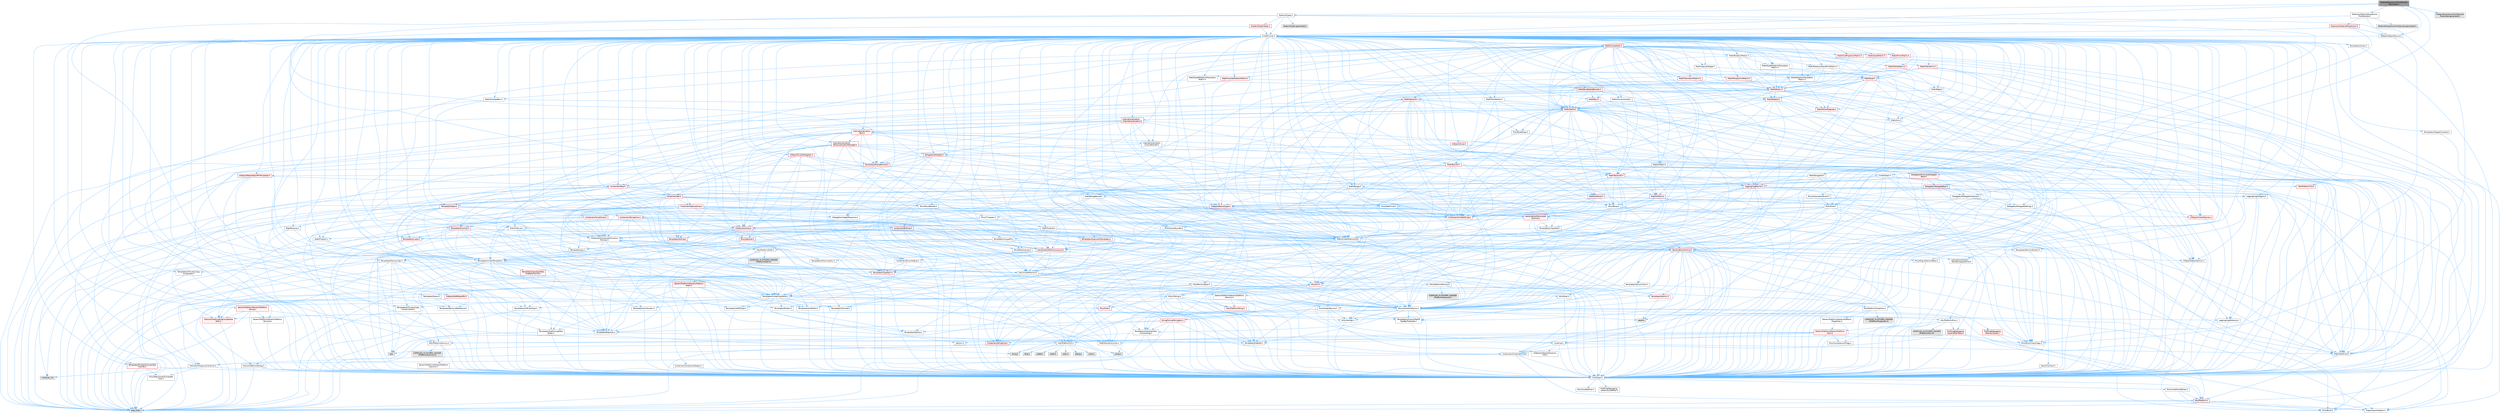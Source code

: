 digraph "MaterialExpressionFontSampleParameter.h"
{
 // INTERACTIVE_SVG=YES
 // LATEX_PDF_SIZE
  bgcolor="transparent";
  edge [fontname=Helvetica,fontsize=10,labelfontname=Helvetica,labelfontsize=10];
  node [fontname=Helvetica,fontsize=10,shape=box,height=0.2,width=0.4];
  Node1 [id="Node000001",label="MaterialExpressionFontSample\lParameter.h",height=0.2,width=0.4,color="gray40", fillcolor="grey60", style="filled", fontcolor="black",tooltip=" "];
  Node1 -> Node2 [id="edge1_Node000001_Node000002",color="steelblue1",style="solid",tooltip=" "];
  Node2 [id="Node000002",label="CoreMinimal.h",height=0.2,width=0.4,color="grey40", fillcolor="white", style="filled",URL="$d7/d67/CoreMinimal_8h.html",tooltip=" "];
  Node2 -> Node3 [id="edge2_Node000002_Node000003",color="steelblue1",style="solid",tooltip=" "];
  Node3 [id="Node000003",label="CoreTypes.h",height=0.2,width=0.4,color="grey40", fillcolor="white", style="filled",URL="$dc/dec/CoreTypes_8h.html",tooltip=" "];
  Node3 -> Node4 [id="edge3_Node000003_Node000004",color="steelblue1",style="solid",tooltip=" "];
  Node4 [id="Node000004",label="HAL/Platform.h",height=0.2,width=0.4,color="red", fillcolor="#FFF0F0", style="filled",URL="$d9/dd0/Platform_8h.html",tooltip=" "];
  Node4 -> Node5 [id="edge4_Node000004_Node000005",color="steelblue1",style="solid",tooltip=" "];
  Node5 [id="Node000005",label="Misc/Build.h",height=0.2,width=0.4,color="grey40", fillcolor="white", style="filled",URL="$d3/dbb/Build_8h.html",tooltip=" "];
  Node4 -> Node7 [id="edge5_Node000004_Node000007",color="steelblue1",style="solid",tooltip=" "];
  Node7 [id="Node000007",label="type_traits",height=0.2,width=0.4,color="grey60", fillcolor="#E0E0E0", style="filled",tooltip=" "];
  Node4 -> Node8 [id="edge6_Node000004_Node000008",color="steelblue1",style="solid",tooltip=" "];
  Node8 [id="Node000008",label="PreprocessorHelpers.h",height=0.2,width=0.4,color="grey40", fillcolor="white", style="filled",URL="$db/ddb/PreprocessorHelpers_8h.html",tooltip=" "];
  Node3 -> Node14 [id="edge7_Node000003_Node000014",color="steelblue1",style="solid",tooltip=" "];
  Node14 [id="Node000014",label="ProfilingDebugging\l/UMemoryDefines.h",height=0.2,width=0.4,color="grey40", fillcolor="white", style="filled",URL="$d2/da2/UMemoryDefines_8h.html",tooltip=" "];
  Node3 -> Node15 [id="edge8_Node000003_Node000015",color="steelblue1",style="solid",tooltip=" "];
  Node15 [id="Node000015",label="Misc/CoreMiscDefines.h",height=0.2,width=0.4,color="grey40", fillcolor="white", style="filled",URL="$da/d38/CoreMiscDefines_8h.html",tooltip=" "];
  Node15 -> Node4 [id="edge9_Node000015_Node000004",color="steelblue1",style="solid",tooltip=" "];
  Node15 -> Node8 [id="edge10_Node000015_Node000008",color="steelblue1",style="solid",tooltip=" "];
  Node3 -> Node16 [id="edge11_Node000003_Node000016",color="steelblue1",style="solid",tooltip=" "];
  Node16 [id="Node000016",label="Misc/CoreDefines.h",height=0.2,width=0.4,color="grey40", fillcolor="white", style="filled",URL="$d3/dd2/CoreDefines_8h.html",tooltip=" "];
  Node2 -> Node17 [id="edge12_Node000002_Node000017",color="steelblue1",style="solid",tooltip=" "];
  Node17 [id="Node000017",label="CoreFwd.h",height=0.2,width=0.4,color="grey40", fillcolor="white", style="filled",URL="$d1/d1e/CoreFwd_8h.html",tooltip=" "];
  Node17 -> Node3 [id="edge13_Node000017_Node000003",color="steelblue1",style="solid",tooltip=" "];
  Node17 -> Node18 [id="edge14_Node000017_Node000018",color="steelblue1",style="solid",tooltip=" "];
  Node18 [id="Node000018",label="Containers/ContainersFwd.h",height=0.2,width=0.4,color="grey40", fillcolor="white", style="filled",URL="$d4/d0a/ContainersFwd_8h.html",tooltip=" "];
  Node18 -> Node4 [id="edge15_Node000018_Node000004",color="steelblue1",style="solid",tooltip=" "];
  Node18 -> Node3 [id="edge16_Node000018_Node000003",color="steelblue1",style="solid",tooltip=" "];
  Node18 -> Node19 [id="edge17_Node000018_Node000019",color="steelblue1",style="solid",tooltip=" "];
  Node19 [id="Node000019",label="Traits/IsContiguousContainer.h",height=0.2,width=0.4,color="grey40", fillcolor="white", style="filled",URL="$d5/d3c/IsContiguousContainer_8h.html",tooltip=" "];
  Node19 -> Node3 [id="edge18_Node000019_Node000003",color="steelblue1",style="solid",tooltip=" "];
  Node19 -> Node20 [id="edge19_Node000019_Node000020",color="steelblue1",style="solid",tooltip=" "];
  Node20 [id="Node000020",label="Misc/StaticAssertComplete\lType.h",height=0.2,width=0.4,color="grey40", fillcolor="white", style="filled",URL="$d5/d4e/StaticAssertCompleteType_8h.html",tooltip=" "];
  Node19 -> Node21 [id="edge20_Node000019_Node000021",color="steelblue1",style="solid",tooltip=" "];
  Node21 [id="Node000021",label="initializer_list",height=0.2,width=0.4,color="grey60", fillcolor="#E0E0E0", style="filled",tooltip=" "];
  Node17 -> Node22 [id="edge21_Node000017_Node000022",color="steelblue1",style="solid",tooltip=" "];
  Node22 [id="Node000022",label="Math/MathFwd.h",height=0.2,width=0.4,color="grey40", fillcolor="white", style="filled",URL="$d2/d10/MathFwd_8h.html",tooltip=" "];
  Node22 -> Node4 [id="edge22_Node000022_Node000004",color="steelblue1",style="solid",tooltip=" "];
  Node17 -> Node23 [id="edge23_Node000017_Node000023",color="steelblue1",style="solid",tooltip=" "];
  Node23 [id="Node000023",label="UObject/UObjectHierarchy\lFwd.h",height=0.2,width=0.4,color="grey40", fillcolor="white", style="filled",URL="$d3/d13/UObjectHierarchyFwd_8h.html",tooltip=" "];
  Node2 -> Node23 [id="edge24_Node000002_Node000023",color="steelblue1",style="solid",tooltip=" "];
  Node2 -> Node18 [id="edge25_Node000002_Node000018",color="steelblue1",style="solid",tooltip=" "];
  Node2 -> Node24 [id="edge26_Node000002_Node000024",color="steelblue1",style="solid",tooltip=" "];
  Node24 [id="Node000024",label="Misc/VarArgs.h",height=0.2,width=0.4,color="grey40", fillcolor="white", style="filled",URL="$d5/d6f/VarArgs_8h.html",tooltip=" "];
  Node24 -> Node3 [id="edge27_Node000024_Node000003",color="steelblue1",style="solid",tooltip=" "];
  Node2 -> Node25 [id="edge28_Node000002_Node000025",color="steelblue1",style="solid",tooltip=" "];
  Node25 [id="Node000025",label="Logging/LogVerbosity.h",height=0.2,width=0.4,color="grey40", fillcolor="white", style="filled",URL="$d2/d8f/LogVerbosity_8h.html",tooltip=" "];
  Node25 -> Node3 [id="edge29_Node000025_Node000003",color="steelblue1",style="solid",tooltip=" "];
  Node2 -> Node26 [id="edge30_Node000002_Node000026",color="steelblue1",style="solid",tooltip=" "];
  Node26 [id="Node000026",label="Misc/OutputDevice.h",height=0.2,width=0.4,color="grey40", fillcolor="white", style="filled",URL="$d7/d32/OutputDevice_8h.html",tooltip=" "];
  Node26 -> Node17 [id="edge31_Node000026_Node000017",color="steelblue1",style="solid",tooltip=" "];
  Node26 -> Node3 [id="edge32_Node000026_Node000003",color="steelblue1",style="solid",tooltip=" "];
  Node26 -> Node25 [id="edge33_Node000026_Node000025",color="steelblue1",style="solid",tooltip=" "];
  Node26 -> Node24 [id="edge34_Node000026_Node000024",color="steelblue1",style="solid",tooltip=" "];
  Node26 -> Node27 [id="edge35_Node000026_Node000027",color="steelblue1",style="solid",tooltip=" "];
  Node27 [id="Node000027",label="Templates/IsArrayOrRefOf\lTypeByPredicate.h",height=0.2,width=0.4,color="grey40", fillcolor="white", style="filled",URL="$d6/da1/IsArrayOrRefOfTypeByPredicate_8h.html",tooltip=" "];
  Node27 -> Node3 [id="edge36_Node000027_Node000003",color="steelblue1",style="solid",tooltip=" "];
  Node26 -> Node28 [id="edge37_Node000026_Node000028",color="steelblue1",style="solid",tooltip=" "];
  Node28 [id="Node000028",label="Templates/IsValidVariadic\lFunctionArg.h",height=0.2,width=0.4,color="grey40", fillcolor="white", style="filled",URL="$d0/dc8/IsValidVariadicFunctionArg_8h.html",tooltip=" "];
  Node28 -> Node3 [id="edge38_Node000028_Node000003",color="steelblue1",style="solid",tooltip=" "];
  Node28 -> Node29 [id="edge39_Node000028_Node000029",color="steelblue1",style="solid",tooltip=" "];
  Node29 [id="Node000029",label="IsEnum.h",height=0.2,width=0.4,color="grey40", fillcolor="white", style="filled",URL="$d4/de5/IsEnum_8h.html",tooltip=" "];
  Node28 -> Node7 [id="edge40_Node000028_Node000007",color="steelblue1",style="solid",tooltip=" "];
  Node26 -> Node30 [id="edge41_Node000026_Node000030",color="steelblue1",style="solid",tooltip=" "];
  Node30 [id="Node000030",label="Traits/IsCharEncodingCompatible\lWith.h",height=0.2,width=0.4,color="red", fillcolor="#FFF0F0", style="filled",URL="$df/dd1/IsCharEncodingCompatibleWith_8h.html",tooltip=" "];
  Node30 -> Node7 [id="edge42_Node000030_Node000007",color="steelblue1",style="solid",tooltip=" "];
  Node2 -> Node32 [id="edge43_Node000002_Node000032",color="steelblue1",style="solid",tooltip=" "];
  Node32 [id="Node000032",label="HAL/PlatformCrt.h",height=0.2,width=0.4,color="grey40", fillcolor="white", style="filled",URL="$d8/d75/PlatformCrt_8h.html",tooltip=" "];
  Node32 -> Node33 [id="edge44_Node000032_Node000033",color="steelblue1",style="solid",tooltip=" "];
  Node33 [id="Node000033",label="new",height=0.2,width=0.4,color="grey60", fillcolor="#E0E0E0", style="filled",tooltip=" "];
  Node32 -> Node34 [id="edge45_Node000032_Node000034",color="steelblue1",style="solid",tooltip=" "];
  Node34 [id="Node000034",label="wchar.h",height=0.2,width=0.4,color="grey60", fillcolor="#E0E0E0", style="filled",tooltip=" "];
  Node32 -> Node35 [id="edge46_Node000032_Node000035",color="steelblue1",style="solid",tooltip=" "];
  Node35 [id="Node000035",label="stddef.h",height=0.2,width=0.4,color="grey60", fillcolor="#E0E0E0", style="filled",tooltip=" "];
  Node32 -> Node36 [id="edge47_Node000032_Node000036",color="steelblue1",style="solid",tooltip=" "];
  Node36 [id="Node000036",label="stdlib.h",height=0.2,width=0.4,color="grey60", fillcolor="#E0E0E0", style="filled",tooltip=" "];
  Node32 -> Node37 [id="edge48_Node000032_Node000037",color="steelblue1",style="solid",tooltip=" "];
  Node37 [id="Node000037",label="stdio.h",height=0.2,width=0.4,color="grey60", fillcolor="#E0E0E0", style="filled",tooltip=" "];
  Node32 -> Node38 [id="edge49_Node000032_Node000038",color="steelblue1",style="solid",tooltip=" "];
  Node38 [id="Node000038",label="stdarg.h",height=0.2,width=0.4,color="grey60", fillcolor="#E0E0E0", style="filled",tooltip=" "];
  Node32 -> Node39 [id="edge50_Node000032_Node000039",color="steelblue1",style="solid",tooltip=" "];
  Node39 [id="Node000039",label="math.h",height=0.2,width=0.4,color="grey60", fillcolor="#E0E0E0", style="filled",tooltip=" "];
  Node32 -> Node40 [id="edge51_Node000032_Node000040",color="steelblue1",style="solid",tooltip=" "];
  Node40 [id="Node000040",label="float.h",height=0.2,width=0.4,color="grey60", fillcolor="#E0E0E0", style="filled",tooltip=" "];
  Node32 -> Node41 [id="edge52_Node000032_Node000041",color="steelblue1",style="solid",tooltip=" "];
  Node41 [id="Node000041",label="string.h",height=0.2,width=0.4,color="grey60", fillcolor="#E0E0E0", style="filled",tooltip=" "];
  Node2 -> Node42 [id="edge53_Node000002_Node000042",color="steelblue1",style="solid",tooltip=" "];
  Node42 [id="Node000042",label="HAL/PlatformMisc.h",height=0.2,width=0.4,color="grey40", fillcolor="white", style="filled",URL="$d0/df5/PlatformMisc_8h.html",tooltip=" "];
  Node42 -> Node3 [id="edge54_Node000042_Node000003",color="steelblue1",style="solid",tooltip=" "];
  Node42 -> Node43 [id="edge55_Node000042_Node000043",color="steelblue1",style="solid",tooltip=" "];
  Node43 [id="Node000043",label="GenericPlatform/GenericPlatform\lMisc.h",height=0.2,width=0.4,color="red", fillcolor="#FFF0F0", style="filled",URL="$db/d9a/GenericPlatformMisc_8h.html",tooltip=" "];
  Node43 -> Node44 [id="edge56_Node000043_Node000044",color="steelblue1",style="solid",tooltip=" "];
  Node44 [id="Node000044",label="Containers/StringFwd.h",height=0.2,width=0.4,color="red", fillcolor="#FFF0F0", style="filled",URL="$df/d37/StringFwd_8h.html",tooltip=" "];
  Node44 -> Node3 [id="edge57_Node000044_Node000003",color="steelblue1",style="solid",tooltip=" "];
  Node44 -> Node19 [id="edge58_Node000044_Node000019",color="steelblue1",style="solid",tooltip=" "];
  Node43 -> Node17 [id="edge59_Node000043_Node000017",color="steelblue1",style="solid",tooltip=" "];
  Node43 -> Node3 [id="edge60_Node000043_Node000003",color="steelblue1",style="solid",tooltip=" "];
  Node43 -> Node32 [id="edge61_Node000043_Node000032",color="steelblue1",style="solid",tooltip=" "];
  Node43 -> Node47 [id="edge62_Node000043_Node000047",color="steelblue1",style="solid",tooltip=" "];
  Node47 [id="Node000047",label="Math/NumericLimits.h",height=0.2,width=0.4,color="grey40", fillcolor="white", style="filled",URL="$df/d1b/NumericLimits_8h.html",tooltip=" "];
  Node47 -> Node3 [id="edge63_Node000047_Node000003",color="steelblue1",style="solid",tooltip=" "];
  Node43 -> Node48 [id="edge64_Node000043_Node000048",color="steelblue1",style="solid",tooltip=" "];
  Node48 [id="Node000048",label="Misc/CompressionFlags.h",height=0.2,width=0.4,color="grey40", fillcolor="white", style="filled",URL="$d9/d76/CompressionFlags_8h.html",tooltip=" "];
  Node43 -> Node49 [id="edge65_Node000043_Node000049",color="steelblue1",style="solid",tooltip=" "];
  Node49 [id="Node000049",label="Misc/EnumClassFlags.h",height=0.2,width=0.4,color="grey40", fillcolor="white", style="filled",URL="$d8/de7/EnumClassFlags_8h.html",tooltip=" "];
  Node42 -> Node52 [id="edge66_Node000042_Node000052",color="steelblue1",style="solid",tooltip=" "];
  Node52 [id="Node000052",label="COMPILED_PLATFORM_HEADER\l(PlatformMisc.h)",height=0.2,width=0.4,color="grey60", fillcolor="#E0E0E0", style="filled",tooltip=" "];
  Node42 -> Node53 [id="edge67_Node000042_Node000053",color="steelblue1",style="solid",tooltip=" "];
  Node53 [id="Node000053",label="ProfilingDebugging\l/CpuProfilerTrace.h",height=0.2,width=0.4,color="red", fillcolor="#FFF0F0", style="filled",URL="$da/dcb/CpuProfilerTrace_8h.html",tooltip=" "];
  Node53 -> Node3 [id="edge68_Node000053_Node000003",color="steelblue1",style="solid",tooltip=" "];
  Node53 -> Node18 [id="edge69_Node000053_Node000018",color="steelblue1",style="solid",tooltip=" "];
  Node53 -> Node54 [id="edge70_Node000053_Node000054",color="steelblue1",style="solid",tooltip=" "];
  Node54 [id="Node000054",label="HAL/PlatformAtomics.h",height=0.2,width=0.4,color="grey40", fillcolor="white", style="filled",URL="$d3/d36/PlatformAtomics_8h.html",tooltip=" "];
  Node54 -> Node3 [id="edge71_Node000054_Node000003",color="steelblue1",style="solid",tooltip=" "];
  Node54 -> Node55 [id="edge72_Node000054_Node000055",color="steelblue1",style="solid",tooltip=" "];
  Node55 [id="Node000055",label="GenericPlatform/GenericPlatform\lAtomics.h",height=0.2,width=0.4,color="grey40", fillcolor="white", style="filled",URL="$da/d72/GenericPlatformAtomics_8h.html",tooltip=" "];
  Node55 -> Node3 [id="edge73_Node000055_Node000003",color="steelblue1",style="solid",tooltip=" "];
  Node54 -> Node56 [id="edge74_Node000054_Node000056",color="steelblue1",style="solid",tooltip=" "];
  Node56 [id="Node000056",label="COMPILED_PLATFORM_HEADER\l(PlatformAtomics.h)",height=0.2,width=0.4,color="grey60", fillcolor="#E0E0E0", style="filled",tooltip=" "];
  Node53 -> Node8 [id="edge75_Node000053_Node000008",color="steelblue1",style="solid",tooltip=" "];
  Node53 -> Node5 [id="edge76_Node000053_Node000005",color="steelblue1",style="solid",tooltip=" "];
  Node2 -> Node61 [id="edge77_Node000002_Node000061",color="steelblue1",style="solid",tooltip=" "];
  Node61 [id="Node000061",label="Misc/AssertionMacros.h",height=0.2,width=0.4,color="grey40", fillcolor="white", style="filled",URL="$d0/dfa/AssertionMacros_8h.html",tooltip=" "];
  Node61 -> Node3 [id="edge78_Node000061_Node000003",color="steelblue1",style="solid",tooltip=" "];
  Node61 -> Node4 [id="edge79_Node000061_Node000004",color="steelblue1",style="solid",tooltip=" "];
  Node61 -> Node42 [id="edge80_Node000061_Node000042",color="steelblue1",style="solid",tooltip=" "];
  Node61 -> Node8 [id="edge81_Node000061_Node000008",color="steelblue1",style="solid",tooltip=" "];
  Node61 -> Node62 [id="edge82_Node000061_Node000062",color="steelblue1",style="solid",tooltip=" "];
  Node62 [id="Node000062",label="Templates/EnableIf.h",height=0.2,width=0.4,color="grey40", fillcolor="white", style="filled",URL="$d7/d60/EnableIf_8h.html",tooltip=" "];
  Node62 -> Node3 [id="edge83_Node000062_Node000003",color="steelblue1",style="solid",tooltip=" "];
  Node61 -> Node27 [id="edge84_Node000061_Node000027",color="steelblue1",style="solid",tooltip=" "];
  Node61 -> Node28 [id="edge85_Node000061_Node000028",color="steelblue1",style="solid",tooltip=" "];
  Node61 -> Node30 [id="edge86_Node000061_Node000030",color="steelblue1",style="solid",tooltip=" "];
  Node61 -> Node24 [id="edge87_Node000061_Node000024",color="steelblue1",style="solid",tooltip=" "];
  Node61 -> Node63 [id="edge88_Node000061_Node000063",color="steelblue1",style="solid",tooltip=" "];
  Node63 [id="Node000063",label="String/FormatStringSan.h",height=0.2,width=0.4,color="red", fillcolor="#FFF0F0", style="filled",URL="$d3/d8b/FormatStringSan_8h.html",tooltip=" "];
  Node63 -> Node7 [id="edge89_Node000063_Node000007",color="steelblue1",style="solid",tooltip=" "];
  Node63 -> Node3 [id="edge90_Node000063_Node000003",color="steelblue1",style="solid",tooltip=" "];
  Node63 -> Node64 [id="edge91_Node000063_Node000064",color="steelblue1",style="solid",tooltip=" "];
  Node64 [id="Node000064",label="Templates/Requires.h",height=0.2,width=0.4,color="grey40", fillcolor="white", style="filled",URL="$dc/d96/Requires_8h.html",tooltip=" "];
  Node64 -> Node62 [id="edge92_Node000064_Node000062",color="steelblue1",style="solid",tooltip=" "];
  Node64 -> Node7 [id="edge93_Node000064_Node000007",color="steelblue1",style="solid",tooltip=" "];
  Node63 -> Node65 [id="edge94_Node000063_Node000065",color="steelblue1",style="solid",tooltip=" "];
  Node65 [id="Node000065",label="Templates/Identity.h",height=0.2,width=0.4,color="grey40", fillcolor="white", style="filled",URL="$d0/dd5/Identity_8h.html",tooltip=" "];
  Node63 -> Node28 [id="edge95_Node000063_Node000028",color="steelblue1",style="solid",tooltip=" "];
  Node63 -> Node18 [id="edge96_Node000063_Node000018",color="steelblue1",style="solid",tooltip=" "];
  Node61 -> Node69 [id="edge97_Node000061_Node000069",color="steelblue1",style="solid",tooltip=" "];
  Node69 [id="Node000069",label="atomic",height=0.2,width=0.4,color="grey60", fillcolor="#E0E0E0", style="filled",tooltip=" "];
  Node2 -> Node70 [id="edge98_Node000002_Node000070",color="steelblue1",style="solid",tooltip=" "];
  Node70 [id="Node000070",label="Templates/IsPointer.h",height=0.2,width=0.4,color="grey40", fillcolor="white", style="filled",URL="$d7/d05/IsPointer_8h.html",tooltip=" "];
  Node70 -> Node3 [id="edge99_Node000070_Node000003",color="steelblue1",style="solid",tooltip=" "];
  Node2 -> Node71 [id="edge100_Node000002_Node000071",color="steelblue1",style="solid",tooltip=" "];
  Node71 [id="Node000071",label="HAL/PlatformMemory.h",height=0.2,width=0.4,color="grey40", fillcolor="white", style="filled",URL="$de/d68/PlatformMemory_8h.html",tooltip=" "];
  Node71 -> Node3 [id="edge101_Node000071_Node000003",color="steelblue1",style="solid",tooltip=" "];
  Node71 -> Node72 [id="edge102_Node000071_Node000072",color="steelblue1",style="solid",tooltip=" "];
  Node72 [id="Node000072",label="GenericPlatform/GenericPlatform\lMemory.h",height=0.2,width=0.4,color="grey40", fillcolor="white", style="filled",URL="$dd/d22/GenericPlatformMemory_8h.html",tooltip=" "];
  Node72 -> Node17 [id="edge103_Node000072_Node000017",color="steelblue1",style="solid",tooltip=" "];
  Node72 -> Node3 [id="edge104_Node000072_Node000003",color="steelblue1",style="solid",tooltip=" "];
  Node72 -> Node73 [id="edge105_Node000072_Node000073",color="steelblue1",style="solid",tooltip=" "];
  Node73 [id="Node000073",label="HAL/PlatformString.h",height=0.2,width=0.4,color="red", fillcolor="#FFF0F0", style="filled",URL="$db/db5/PlatformString_8h.html",tooltip=" "];
  Node73 -> Node3 [id="edge106_Node000073_Node000003",color="steelblue1",style="solid",tooltip=" "];
  Node72 -> Node41 [id="edge107_Node000072_Node000041",color="steelblue1",style="solid",tooltip=" "];
  Node72 -> Node34 [id="edge108_Node000072_Node000034",color="steelblue1",style="solid",tooltip=" "];
  Node71 -> Node75 [id="edge109_Node000071_Node000075",color="steelblue1",style="solid",tooltip=" "];
  Node75 [id="Node000075",label="COMPILED_PLATFORM_HEADER\l(PlatformMemory.h)",height=0.2,width=0.4,color="grey60", fillcolor="#E0E0E0", style="filled",tooltip=" "];
  Node2 -> Node54 [id="edge110_Node000002_Node000054",color="steelblue1",style="solid",tooltip=" "];
  Node2 -> Node76 [id="edge111_Node000002_Node000076",color="steelblue1",style="solid",tooltip=" "];
  Node76 [id="Node000076",label="Misc/Exec.h",height=0.2,width=0.4,color="grey40", fillcolor="white", style="filled",URL="$de/ddb/Exec_8h.html",tooltip=" "];
  Node76 -> Node3 [id="edge112_Node000076_Node000003",color="steelblue1",style="solid",tooltip=" "];
  Node76 -> Node61 [id="edge113_Node000076_Node000061",color="steelblue1",style="solid",tooltip=" "];
  Node2 -> Node77 [id="edge114_Node000002_Node000077",color="steelblue1",style="solid",tooltip=" "];
  Node77 [id="Node000077",label="HAL/MemoryBase.h",height=0.2,width=0.4,color="grey40", fillcolor="white", style="filled",URL="$d6/d9f/MemoryBase_8h.html",tooltip=" "];
  Node77 -> Node3 [id="edge115_Node000077_Node000003",color="steelblue1",style="solid",tooltip=" "];
  Node77 -> Node54 [id="edge116_Node000077_Node000054",color="steelblue1",style="solid",tooltip=" "];
  Node77 -> Node32 [id="edge117_Node000077_Node000032",color="steelblue1",style="solid",tooltip=" "];
  Node77 -> Node76 [id="edge118_Node000077_Node000076",color="steelblue1",style="solid",tooltip=" "];
  Node77 -> Node26 [id="edge119_Node000077_Node000026",color="steelblue1",style="solid",tooltip=" "];
  Node77 -> Node78 [id="edge120_Node000077_Node000078",color="steelblue1",style="solid",tooltip=" "];
  Node78 [id="Node000078",label="Templates/Atomic.h",height=0.2,width=0.4,color="red", fillcolor="#FFF0F0", style="filled",URL="$d3/d91/Atomic_8h.html",tooltip=" "];
  Node78 -> Node69 [id="edge121_Node000078_Node000069",color="steelblue1",style="solid",tooltip=" "];
  Node2 -> Node87 [id="edge122_Node000002_Node000087",color="steelblue1",style="solid",tooltip=" "];
  Node87 [id="Node000087",label="HAL/UnrealMemory.h",height=0.2,width=0.4,color="grey40", fillcolor="white", style="filled",URL="$d9/d96/UnrealMemory_8h.html",tooltip=" "];
  Node87 -> Node3 [id="edge123_Node000087_Node000003",color="steelblue1",style="solid",tooltip=" "];
  Node87 -> Node72 [id="edge124_Node000087_Node000072",color="steelblue1",style="solid",tooltip=" "];
  Node87 -> Node77 [id="edge125_Node000087_Node000077",color="steelblue1",style="solid",tooltip=" "];
  Node87 -> Node71 [id="edge126_Node000087_Node000071",color="steelblue1",style="solid",tooltip=" "];
  Node87 -> Node88 [id="edge127_Node000087_Node000088",color="steelblue1",style="solid",tooltip=" "];
  Node88 [id="Node000088",label="ProfilingDebugging\l/MemoryTrace.h",height=0.2,width=0.4,color="red", fillcolor="#FFF0F0", style="filled",URL="$da/dd7/MemoryTrace_8h.html",tooltip=" "];
  Node88 -> Node4 [id="edge128_Node000088_Node000004",color="steelblue1",style="solid",tooltip=" "];
  Node88 -> Node49 [id="edge129_Node000088_Node000049",color="steelblue1",style="solid",tooltip=" "];
  Node87 -> Node70 [id="edge130_Node000087_Node000070",color="steelblue1",style="solid",tooltip=" "];
  Node2 -> Node89 [id="edge131_Node000002_Node000089",color="steelblue1",style="solid",tooltip=" "];
  Node89 [id="Node000089",label="Templates/IsArithmetic.h",height=0.2,width=0.4,color="grey40", fillcolor="white", style="filled",URL="$d2/d5d/IsArithmetic_8h.html",tooltip=" "];
  Node89 -> Node3 [id="edge132_Node000089_Node000003",color="steelblue1",style="solid",tooltip=" "];
  Node2 -> Node83 [id="edge133_Node000002_Node000083",color="steelblue1",style="solid",tooltip=" "];
  Node83 [id="Node000083",label="Templates/AndOrNot.h",height=0.2,width=0.4,color="grey40", fillcolor="white", style="filled",URL="$db/d0a/AndOrNot_8h.html",tooltip=" "];
  Node83 -> Node3 [id="edge134_Node000083_Node000003",color="steelblue1",style="solid",tooltip=" "];
  Node2 -> Node90 [id="edge135_Node000002_Node000090",color="steelblue1",style="solid",tooltip=" "];
  Node90 [id="Node000090",label="Templates/IsPODType.h",height=0.2,width=0.4,color="grey40", fillcolor="white", style="filled",URL="$d7/db1/IsPODType_8h.html",tooltip=" "];
  Node90 -> Node3 [id="edge136_Node000090_Node000003",color="steelblue1",style="solid",tooltip=" "];
  Node2 -> Node91 [id="edge137_Node000002_Node000091",color="steelblue1",style="solid",tooltip=" "];
  Node91 [id="Node000091",label="Templates/IsUECoreType.h",height=0.2,width=0.4,color="grey40", fillcolor="white", style="filled",URL="$d1/db8/IsUECoreType_8h.html",tooltip=" "];
  Node91 -> Node3 [id="edge138_Node000091_Node000003",color="steelblue1",style="solid",tooltip=" "];
  Node91 -> Node7 [id="edge139_Node000091_Node000007",color="steelblue1",style="solid",tooltip=" "];
  Node2 -> Node84 [id="edge140_Node000002_Node000084",color="steelblue1",style="solid",tooltip=" "];
  Node84 [id="Node000084",label="Templates/IsTriviallyCopy\lConstructible.h",height=0.2,width=0.4,color="grey40", fillcolor="white", style="filled",URL="$d3/d78/IsTriviallyCopyConstructible_8h.html",tooltip=" "];
  Node84 -> Node3 [id="edge141_Node000084_Node000003",color="steelblue1",style="solid",tooltip=" "];
  Node84 -> Node7 [id="edge142_Node000084_Node000007",color="steelblue1",style="solid",tooltip=" "];
  Node2 -> Node92 [id="edge143_Node000002_Node000092",color="steelblue1",style="solid",tooltip=" "];
  Node92 [id="Node000092",label="Templates/UnrealTypeTraits.h",height=0.2,width=0.4,color="grey40", fillcolor="white", style="filled",URL="$d2/d2d/UnrealTypeTraits_8h.html",tooltip=" "];
  Node92 -> Node3 [id="edge144_Node000092_Node000003",color="steelblue1",style="solid",tooltip=" "];
  Node92 -> Node70 [id="edge145_Node000092_Node000070",color="steelblue1",style="solid",tooltip=" "];
  Node92 -> Node61 [id="edge146_Node000092_Node000061",color="steelblue1",style="solid",tooltip=" "];
  Node92 -> Node83 [id="edge147_Node000092_Node000083",color="steelblue1",style="solid",tooltip=" "];
  Node92 -> Node62 [id="edge148_Node000092_Node000062",color="steelblue1",style="solid",tooltip=" "];
  Node92 -> Node89 [id="edge149_Node000092_Node000089",color="steelblue1",style="solid",tooltip=" "];
  Node92 -> Node29 [id="edge150_Node000092_Node000029",color="steelblue1",style="solid",tooltip=" "];
  Node92 -> Node93 [id="edge151_Node000092_Node000093",color="steelblue1",style="solid",tooltip=" "];
  Node93 [id="Node000093",label="Templates/Models.h",height=0.2,width=0.4,color="grey40", fillcolor="white", style="filled",URL="$d3/d0c/Models_8h.html",tooltip=" "];
  Node93 -> Node65 [id="edge152_Node000093_Node000065",color="steelblue1",style="solid",tooltip=" "];
  Node92 -> Node90 [id="edge153_Node000092_Node000090",color="steelblue1",style="solid",tooltip=" "];
  Node92 -> Node91 [id="edge154_Node000092_Node000091",color="steelblue1",style="solid",tooltip=" "];
  Node92 -> Node84 [id="edge155_Node000092_Node000084",color="steelblue1",style="solid",tooltip=" "];
  Node2 -> Node62 [id="edge156_Node000002_Node000062",color="steelblue1",style="solid",tooltip=" "];
  Node2 -> Node94 [id="edge157_Node000002_Node000094",color="steelblue1",style="solid",tooltip=" "];
  Node94 [id="Node000094",label="Templates/RemoveReference.h",height=0.2,width=0.4,color="grey40", fillcolor="white", style="filled",URL="$da/dbe/RemoveReference_8h.html",tooltip=" "];
  Node94 -> Node3 [id="edge158_Node000094_Node000003",color="steelblue1",style="solid",tooltip=" "];
  Node2 -> Node95 [id="edge159_Node000002_Node000095",color="steelblue1",style="solid",tooltip=" "];
  Node95 [id="Node000095",label="Templates/IntegralConstant.h",height=0.2,width=0.4,color="grey40", fillcolor="white", style="filled",URL="$db/d1b/IntegralConstant_8h.html",tooltip=" "];
  Node95 -> Node3 [id="edge160_Node000095_Node000003",color="steelblue1",style="solid",tooltip=" "];
  Node2 -> Node96 [id="edge161_Node000002_Node000096",color="steelblue1",style="solid",tooltip=" "];
  Node96 [id="Node000096",label="Templates/IsClass.h",height=0.2,width=0.4,color="grey40", fillcolor="white", style="filled",URL="$db/dcb/IsClass_8h.html",tooltip=" "];
  Node96 -> Node3 [id="edge162_Node000096_Node000003",color="steelblue1",style="solid",tooltip=" "];
  Node2 -> Node97 [id="edge163_Node000002_Node000097",color="steelblue1",style="solid",tooltip=" "];
  Node97 [id="Node000097",label="Templates/TypeCompatible\lBytes.h",height=0.2,width=0.4,color="grey40", fillcolor="white", style="filled",URL="$df/d0a/TypeCompatibleBytes_8h.html",tooltip=" "];
  Node97 -> Node3 [id="edge164_Node000097_Node000003",color="steelblue1",style="solid",tooltip=" "];
  Node97 -> Node41 [id="edge165_Node000097_Node000041",color="steelblue1",style="solid",tooltip=" "];
  Node97 -> Node33 [id="edge166_Node000097_Node000033",color="steelblue1",style="solid",tooltip=" "];
  Node97 -> Node7 [id="edge167_Node000097_Node000007",color="steelblue1",style="solid",tooltip=" "];
  Node2 -> Node19 [id="edge168_Node000002_Node000019",color="steelblue1",style="solid",tooltip=" "];
  Node2 -> Node98 [id="edge169_Node000002_Node000098",color="steelblue1",style="solid",tooltip=" "];
  Node98 [id="Node000098",label="Templates/UnrealTemplate.h",height=0.2,width=0.4,color="grey40", fillcolor="white", style="filled",URL="$d4/d24/UnrealTemplate_8h.html",tooltip=" "];
  Node98 -> Node3 [id="edge170_Node000098_Node000003",color="steelblue1",style="solid",tooltip=" "];
  Node98 -> Node70 [id="edge171_Node000098_Node000070",color="steelblue1",style="solid",tooltip=" "];
  Node98 -> Node87 [id="edge172_Node000098_Node000087",color="steelblue1",style="solid",tooltip=" "];
  Node98 -> Node99 [id="edge173_Node000098_Node000099",color="steelblue1",style="solid",tooltip=" "];
  Node99 [id="Node000099",label="Templates/CopyQualifiers\lAndRefsFromTo.h",height=0.2,width=0.4,color="red", fillcolor="#FFF0F0", style="filled",URL="$d3/db3/CopyQualifiersAndRefsFromTo_8h.html",tooltip=" "];
  Node98 -> Node92 [id="edge174_Node000098_Node000092",color="steelblue1",style="solid",tooltip=" "];
  Node98 -> Node94 [id="edge175_Node000098_Node000094",color="steelblue1",style="solid",tooltip=" "];
  Node98 -> Node64 [id="edge176_Node000098_Node000064",color="steelblue1",style="solid",tooltip=" "];
  Node98 -> Node97 [id="edge177_Node000098_Node000097",color="steelblue1",style="solid",tooltip=" "];
  Node98 -> Node65 [id="edge178_Node000098_Node000065",color="steelblue1",style="solid",tooltip=" "];
  Node98 -> Node19 [id="edge179_Node000098_Node000019",color="steelblue1",style="solid",tooltip=" "];
  Node98 -> Node101 [id="edge180_Node000098_Node000101",color="steelblue1",style="solid",tooltip=" "];
  Node101 [id="Node000101",label="Traits/UseBitwiseSwap.h",height=0.2,width=0.4,color="grey40", fillcolor="white", style="filled",URL="$db/df3/UseBitwiseSwap_8h.html",tooltip=" "];
  Node101 -> Node3 [id="edge181_Node000101_Node000003",color="steelblue1",style="solid",tooltip=" "];
  Node101 -> Node7 [id="edge182_Node000101_Node000007",color="steelblue1",style="solid",tooltip=" "];
  Node98 -> Node7 [id="edge183_Node000098_Node000007",color="steelblue1",style="solid",tooltip=" "];
  Node2 -> Node47 [id="edge184_Node000002_Node000047",color="steelblue1",style="solid",tooltip=" "];
  Node2 -> Node102 [id="edge185_Node000002_Node000102",color="steelblue1",style="solid",tooltip=" "];
  Node102 [id="Node000102",label="HAL/PlatformMath.h",height=0.2,width=0.4,color="grey40", fillcolor="white", style="filled",URL="$dc/d53/PlatformMath_8h.html",tooltip=" "];
  Node102 -> Node3 [id="edge186_Node000102_Node000003",color="steelblue1",style="solid",tooltip=" "];
  Node102 -> Node103 [id="edge187_Node000102_Node000103",color="steelblue1",style="solid",tooltip=" "];
  Node103 [id="Node000103",label="GenericPlatform/GenericPlatform\lMath.h",height=0.2,width=0.4,color="red", fillcolor="#FFF0F0", style="filled",URL="$d5/d79/GenericPlatformMath_8h.html",tooltip=" "];
  Node103 -> Node3 [id="edge188_Node000103_Node000003",color="steelblue1",style="solid",tooltip=" "];
  Node103 -> Node18 [id="edge189_Node000103_Node000018",color="steelblue1",style="solid",tooltip=" "];
  Node103 -> Node32 [id="edge190_Node000103_Node000032",color="steelblue1",style="solid",tooltip=" "];
  Node103 -> Node83 [id="edge191_Node000103_Node000083",color="steelblue1",style="solid",tooltip=" "];
  Node103 -> Node104 [id="edge192_Node000103_Node000104",color="steelblue1",style="solid",tooltip=" "];
  Node104 [id="Node000104",label="Templates/Decay.h",height=0.2,width=0.4,color="grey40", fillcolor="white", style="filled",URL="$dd/d0f/Decay_8h.html",tooltip=" "];
  Node104 -> Node3 [id="edge193_Node000104_Node000003",color="steelblue1",style="solid",tooltip=" "];
  Node104 -> Node94 [id="edge194_Node000104_Node000094",color="steelblue1",style="solid",tooltip=" "];
  Node104 -> Node7 [id="edge195_Node000104_Node000007",color="steelblue1",style="solid",tooltip=" "];
  Node103 -> Node92 [id="edge196_Node000103_Node000092",color="steelblue1",style="solid",tooltip=" "];
  Node103 -> Node64 [id="edge197_Node000103_Node000064",color="steelblue1",style="solid",tooltip=" "];
  Node103 -> Node97 [id="edge198_Node000103_Node000097",color="steelblue1",style="solid",tooltip=" "];
  Node103 -> Node7 [id="edge199_Node000103_Node000007",color="steelblue1",style="solid",tooltip=" "];
  Node102 -> Node109 [id="edge200_Node000102_Node000109",color="steelblue1",style="solid",tooltip=" "];
  Node109 [id="Node000109",label="COMPILED_PLATFORM_HEADER\l(PlatformMath.h)",height=0.2,width=0.4,color="grey60", fillcolor="#E0E0E0", style="filled",tooltip=" "];
  Node2 -> Node85 [id="edge201_Node000002_Node000085",color="steelblue1",style="solid",tooltip=" "];
  Node85 [id="Node000085",label="Templates/IsTriviallyCopy\lAssignable.h",height=0.2,width=0.4,color="grey40", fillcolor="white", style="filled",URL="$d2/df2/IsTriviallyCopyAssignable_8h.html",tooltip=" "];
  Node85 -> Node3 [id="edge202_Node000085_Node000003",color="steelblue1",style="solid",tooltip=" "];
  Node85 -> Node7 [id="edge203_Node000085_Node000007",color="steelblue1",style="solid",tooltip=" "];
  Node2 -> Node110 [id="edge204_Node000002_Node000110",color="steelblue1",style="solid",tooltip=" "];
  Node110 [id="Node000110",label="Templates/MemoryOps.h",height=0.2,width=0.4,color="grey40", fillcolor="white", style="filled",URL="$db/dea/MemoryOps_8h.html",tooltip=" "];
  Node110 -> Node3 [id="edge205_Node000110_Node000003",color="steelblue1",style="solid",tooltip=" "];
  Node110 -> Node87 [id="edge206_Node000110_Node000087",color="steelblue1",style="solid",tooltip=" "];
  Node110 -> Node85 [id="edge207_Node000110_Node000085",color="steelblue1",style="solid",tooltip=" "];
  Node110 -> Node84 [id="edge208_Node000110_Node000084",color="steelblue1",style="solid",tooltip=" "];
  Node110 -> Node64 [id="edge209_Node000110_Node000064",color="steelblue1",style="solid",tooltip=" "];
  Node110 -> Node92 [id="edge210_Node000110_Node000092",color="steelblue1",style="solid",tooltip=" "];
  Node110 -> Node101 [id="edge211_Node000110_Node000101",color="steelblue1",style="solid",tooltip=" "];
  Node110 -> Node33 [id="edge212_Node000110_Node000033",color="steelblue1",style="solid",tooltip=" "];
  Node110 -> Node7 [id="edge213_Node000110_Node000007",color="steelblue1",style="solid",tooltip=" "];
  Node2 -> Node111 [id="edge214_Node000002_Node000111",color="steelblue1",style="solid",tooltip=" "];
  Node111 [id="Node000111",label="Containers/ContainerAllocation\lPolicies.h",height=0.2,width=0.4,color="grey40", fillcolor="white", style="filled",URL="$d7/dff/ContainerAllocationPolicies_8h.html",tooltip=" "];
  Node111 -> Node3 [id="edge215_Node000111_Node000003",color="steelblue1",style="solid",tooltip=" "];
  Node111 -> Node112 [id="edge216_Node000111_Node000112",color="steelblue1",style="solid",tooltip=" "];
  Node112 [id="Node000112",label="Containers/ContainerHelpers.h",height=0.2,width=0.4,color="grey40", fillcolor="white", style="filled",URL="$d7/d33/ContainerHelpers_8h.html",tooltip=" "];
  Node112 -> Node3 [id="edge217_Node000112_Node000003",color="steelblue1",style="solid",tooltip=" "];
  Node111 -> Node111 [id="edge218_Node000111_Node000111",color="steelblue1",style="solid",tooltip=" "];
  Node111 -> Node102 [id="edge219_Node000111_Node000102",color="steelblue1",style="solid",tooltip=" "];
  Node111 -> Node87 [id="edge220_Node000111_Node000087",color="steelblue1",style="solid",tooltip=" "];
  Node111 -> Node47 [id="edge221_Node000111_Node000047",color="steelblue1",style="solid",tooltip=" "];
  Node111 -> Node61 [id="edge222_Node000111_Node000061",color="steelblue1",style="solid",tooltip=" "];
  Node111 -> Node113 [id="edge223_Node000111_Node000113",color="steelblue1",style="solid",tooltip=" "];
  Node113 [id="Node000113",label="Templates/IsPolymorphic.h",height=0.2,width=0.4,color="grey40", fillcolor="white", style="filled",URL="$dc/d20/IsPolymorphic_8h.html",tooltip=" "];
  Node111 -> Node110 [id="edge224_Node000111_Node000110",color="steelblue1",style="solid",tooltip=" "];
  Node111 -> Node97 [id="edge225_Node000111_Node000097",color="steelblue1",style="solid",tooltip=" "];
  Node111 -> Node7 [id="edge226_Node000111_Node000007",color="steelblue1",style="solid",tooltip=" "];
  Node2 -> Node114 [id="edge227_Node000002_Node000114",color="steelblue1",style="solid",tooltip=" "];
  Node114 [id="Node000114",label="Templates/IsEnumClass.h",height=0.2,width=0.4,color="grey40", fillcolor="white", style="filled",URL="$d7/d15/IsEnumClass_8h.html",tooltip=" "];
  Node114 -> Node3 [id="edge228_Node000114_Node000003",color="steelblue1",style="solid",tooltip=" "];
  Node114 -> Node83 [id="edge229_Node000114_Node000083",color="steelblue1",style="solid",tooltip=" "];
  Node2 -> Node115 [id="edge230_Node000002_Node000115",color="steelblue1",style="solid",tooltip=" "];
  Node115 [id="Node000115",label="HAL/PlatformProperties.h",height=0.2,width=0.4,color="grey40", fillcolor="white", style="filled",URL="$d9/db0/PlatformProperties_8h.html",tooltip=" "];
  Node115 -> Node3 [id="edge231_Node000115_Node000003",color="steelblue1",style="solid",tooltip=" "];
  Node115 -> Node116 [id="edge232_Node000115_Node000116",color="steelblue1",style="solid",tooltip=" "];
  Node116 [id="Node000116",label="GenericPlatform/GenericPlatform\lProperties.h",height=0.2,width=0.4,color="grey40", fillcolor="white", style="filled",URL="$d2/dcd/GenericPlatformProperties_8h.html",tooltip=" "];
  Node116 -> Node3 [id="edge233_Node000116_Node000003",color="steelblue1",style="solid",tooltip=" "];
  Node116 -> Node43 [id="edge234_Node000116_Node000043",color="steelblue1",style="solid",tooltip=" "];
  Node115 -> Node117 [id="edge235_Node000115_Node000117",color="steelblue1",style="solid",tooltip=" "];
  Node117 [id="Node000117",label="COMPILED_PLATFORM_HEADER\l(PlatformProperties.h)",height=0.2,width=0.4,color="grey60", fillcolor="#E0E0E0", style="filled",tooltip=" "];
  Node2 -> Node118 [id="edge236_Node000002_Node000118",color="steelblue1",style="solid",tooltip=" "];
  Node118 [id="Node000118",label="Misc/EngineVersionBase.h",height=0.2,width=0.4,color="grey40", fillcolor="white", style="filled",URL="$d5/d2b/EngineVersionBase_8h.html",tooltip=" "];
  Node118 -> Node3 [id="edge237_Node000118_Node000003",color="steelblue1",style="solid",tooltip=" "];
  Node2 -> Node119 [id="edge238_Node000002_Node000119",color="steelblue1",style="solid",tooltip=" "];
  Node119 [id="Node000119",label="Internationalization\l/TextNamespaceFwd.h",height=0.2,width=0.4,color="grey40", fillcolor="white", style="filled",URL="$d8/d97/TextNamespaceFwd_8h.html",tooltip=" "];
  Node119 -> Node3 [id="edge239_Node000119_Node000003",color="steelblue1",style="solid",tooltip=" "];
  Node2 -> Node120 [id="edge240_Node000002_Node000120",color="steelblue1",style="solid",tooltip=" "];
  Node120 [id="Node000120",label="Serialization/Archive.h",height=0.2,width=0.4,color="red", fillcolor="#FFF0F0", style="filled",URL="$d7/d3b/Archive_8h.html",tooltip=" "];
  Node120 -> Node17 [id="edge241_Node000120_Node000017",color="steelblue1",style="solid",tooltip=" "];
  Node120 -> Node3 [id="edge242_Node000120_Node000003",color="steelblue1",style="solid",tooltip=" "];
  Node120 -> Node115 [id="edge243_Node000120_Node000115",color="steelblue1",style="solid",tooltip=" "];
  Node120 -> Node119 [id="edge244_Node000120_Node000119",color="steelblue1",style="solid",tooltip=" "];
  Node120 -> Node22 [id="edge245_Node000120_Node000022",color="steelblue1",style="solid",tooltip=" "];
  Node120 -> Node61 [id="edge246_Node000120_Node000061",color="steelblue1",style="solid",tooltip=" "];
  Node120 -> Node5 [id="edge247_Node000120_Node000005",color="steelblue1",style="solid",tooltip=" "];
  Node120 -> Node48 [id="edge248_Node000120_Node000048",color="steelblue1",style="solid",tooltip=" "];
  Node120 -> Node118 [id="edge249_Node000120_Node000118",color="steelblue1",style="solid",tooltip=" "];
  Node120 -> Node24 [id="edge250_Node000120_Node000024",color="steelblue1",style="solid",tooltip=" "];
  Node120 -> Node62 [id="edge251_Node000120_Node000062",color="steelblue1",style="solid",tooltip=" "];
  Node120 -> Node27 [id="edge252_Node000120_Node000027",color="steelblue1",style="solid",tooltip=" "];
  Node120 -> Node114 [id="edge253_Node000120_Node000114",color="steelblue1",style="solid",tooltip=" "];
  Node120 -> Node28 [id="edge254_Node000120_Node000028",color="steelblue1",style="solid",tooltip=" "];
  Node120 -> Node98 [id="edge255_Node000120_Node000098",color="steelblue1",style="solid",tooltip=" "];
  Node120 -> Node30 [id="edge256_Node000120_Node000030",color="steelblue1",style="solid",tooltip=" "];
  Node120 -> Node123 [id="edge257_Node000120_Node000123",color="steelblue1",style="solid",tooltip=" "];
  Node123 [id="Node000123",label="UObject/ObjectVersion.h",height=0.2,width=0.4,color="grey40", fillcolor="white", style="filled",URL="$da/d63/ObjectVersion_8h.html",tooltip=" "];
  Node123 -> Node3 [id="edge258_Node000123_Node000003",color="steelblue1",style="solid",tooltip=" "];
  Node2 -> Node124 [id="edge259_Node000002_Node000124",color="steelblue1",style="solid",tooltip=" "];
  Node124 [id="Node000124",label="Templates/Less.h",height=0.2,width=0.4,color="grey40", fillcolor="white", style="filled",URL="$de/dc8/Less_8h.html",tooltip=" "];
  Node124 -> Node3 [id="edge260_Node000124_Node000003",color="steelblue1",style="solid",tooltip=" "];
  Node124 -> Node98 [id="edge261_Node000124_Node000098",color="steelblue1",style="solid",tooltip=" "];
  Node2 -> Node125 [id="edge262_Node000002_Node000125",color="steelblue1",style="solid",tooltip=" "];
  Node125 [id="Node000125",label="Templates/Sorting.h",height=0.2,width=0.4,color="red", fillcolor="#FFF0F0", style="filled",URL="$d3/d9e/Sorting_8h.html",tooltip=" "];
  Node125 -> Node3 [id="edge263_Node000125_Node000003",color="steelblue1",style="solid",tooltip=" "];
  Node125 -> Node102 [id="edge264_Node000125_Node000102",color="steelblue1",style="solid",tooltip=" "];
  Node125 -> Node124 [id="edge265_Node000125_Node000124",color="steelblue1",style="solid",tooltip=" "];
  Node2 -> Node136 [id="edge266_Node000002_Node000136",color="steelblue1",style="solid",tooltip=" "];
  Node136 [id="Node000136",label="Misc/Char.h",height=0.2,width=0.4,color="red", fillcolor="#FFF0F0", style="filled",URL="$d0/d58/Char_8h.html",tooltip=" "];
  Node136 -> Node3 [id="edge267_Node000136_Node000003",color="steelblue1",style="solid",tooltip=" "];
  Node136 -> Node7 [id="edge268_Node000136_Node000007",color="steelblue1",style="solid",tooltip=" "];
  Node2 -> Node139 [id="edge269_Node000002_Node000139",color="steelblue1",style="solid",tooltip=" "];
  Node139 [id="Node000139",label="GenericPlatform/GenericPlatform\lStricmp.h",height=0.2,width=0.4,color="grey40", fillcolor="white", style="filled",URL="$d2/d86/GenericPlatformStricmp_8h.html",tooltip=" "];
  Node139 -> Node3 [id="edge270_Node000139_Node000003",color="steelblue1",style="solid",tooltip=" "];
  Node2 -> Node140 [id="edge271_Node000002_Node000140",color="steelblue1",style="solid",tooltip=" "];
  Node140 [id="Node000140",label="GenericPlatform/GenericPlatform\lString.h",height=0.2,width=0.4,color="red", fillcolor="#FFF0F0", style="filled",URL="$dd/d20/GenericPlatformString_8h.html",tooltip=" "];
  Node140 -> Node3 [id="edge272_Node000140_Node000003",color="steelblue1",style="solid",tooltip=" "];
  Node140 -> Node139 [id="edge273_Node000140_Node000139",color="steelblue1",style="solid",tooltip=" "];
  Node140 -> Node62 [id="edge274_Node000140_Node000062",color="steelblue1",style="solid",tooltip=" "];
  Node140 -> Node30 [id="edge275_Node000140_Node000030",color="steelblue1",style="solid",tooltip=" "];
  Node140 -> Node7 [id="edge276_Node000140_Node000007",color="steelblue1",style="solid",tooltip=" "];
  Node2 -> Node73 [id="edge277_Node000002_Node000073",color="steelblue1",style="solid",tooltip=" "];
  Node2 -> Node143 [id="edge278_Node000002_Node000143",color="steelblue1",style="solid",tooltip=" "];
  Node143 [id="Node000143",label="Misc/CString.h",height=0.2,width=0.4,color="grey40", fillcolor="white", style="filled",URL="$d2/d49/CString_8h.html",tooltip=" "];
  Node143 -> Node3 [id="edge279_Node000143_Node000003",color="steelblue1",style="solid",tooltip=" "];
  Node143 -> Node32 [id="edge280_Node000143_Node000032",color="steelblue1",style="solid",tooltip=" "];
  Node143 -> Node73 [id="edge281_Node000143_Node000073",color="steelblue1",style="solid",tooltip=" "];
  Node143 -> Node61 [id="edge282_Node000143_Node000061",color="steelblue1",style="solid",tooltip=" "];
  Node143 -> Node136 [id="edge283_Node000143_Node000136",color="steelblue1",style="solid",tooltip=" "];
  Node143 -> Node24 [id="edge284_Node000143_Node000024",color="steelblue1",style="solid",tooltip=" "];
  Node143 -> Node27 [id="edge285_Node000143_Node000027",color="steelblue1",style="solid",tooltip=" "];
  Node143 -> Node28 [id="edge286_Node000143_Node000028",color="steelblue1",style="solid",tooltip=" "];
  Node143 -> Node30 [id="edge287_Node000143_Node000030",color="steelblue1",style="solid",tooltip=" "];
  Node2 -> Node144 [id="edge288_Node000002_Node000144",color="steelblue1",style="solid",tooltip=" "];
  Node144 [id="Node000144",label="Misc/Crc.h",height=0.2,width=0.4,color="red", fillcolor="#FFF0F0", style="filled",URL="$d4/dd2/Crc_8h.html",tooltip=" "];
  Node144 -> Node3 [id="edge289_Node000144_Node000003",color="steelblue1",style="solid",tooltip=" "];
  Node144 -> Node73 [id="edge290_Node000144_Node000073",color="steelblue1",style="solid",tooltip=" "];
  Node144 -> Node61 [id="edge291_Node000144_Node000061",color="steelblue1",style="solid",tooltip=" "];
  Node144 -> Node143 [id="edge292_Node000144_Node000143",color="steelblue1",style="solid",tooltip=" "];
  Node144 -> Node136 [id="edge293_Node000144_Node000136",color="steelblue1",style="solid",tooltip=" "];
  Node144 -> Node92 [id="edge294_Node000144_Node000092",color="steelblue1",style="solid",tooltip=" "];
  Node2 -> Node135 [id="edge295_Node000002_Node000135",color="steelblue1",style="solid",tooltip=" "];
  Node135 [id="Node000135",label="Math/UnrealMathUtility.h",height=0.2,width=0.4,color="grey40", fillcolor="white", style="filled",URL="$db/db8/UnrealMathUtility_8h.html",tooltip=" "];
  Node135 -> Node3 [id="edge296_Node000135_Node000003",color="steelblue1",style="solid",tooltip=" "];
  Node135 -> Node61 [id="edge297_Node000135_Node000061",color="steelblue1",style="solid",tooltip=" "];
  Node135 -> Node102 [id="edge298_Node000135_Node000102",color="steelblue1",style="solid",tooltip=" "];
  Node135 -> Node22 [id="edge299_Node000135_Node000022",color="steelblue1",style="solid",tooltip=" "];
  Node135 -> Node65 [id="edge300_Node000135_Node000065",color="steelblue1",style="solid",tooltip=" "];
  Node135 -> Node64 [id="edge301_Node000135_Node000064",color="steelblue1",style="solid",tooltip=" "];
  Node2 -> Node145 [id="edge302_Node000002_Node000145",color="steelblue1",style="solid",tooltip=" "];
  Node145 [id="Node000145",label="Containers/UnrealString.h",height=0.2,width=0.4,color="red", fillcolor="#FFF0F0", style="filled",URL="$d5/dba/UnrealString_8h.html",tooltip=" "];
  Node2 -> Node149 [id="edge303_Node000002_Node000149",color="steelblue1",style="solid",tooltip=" "];
  Node149 [id="Node000149",label="Containers/Array.h",height=0.2,width=0.4,color="red", fillcolor="#FFF0F0", style="filled",URL="$df/dd0/Array_8h.html",tooltip=" "];
  Node149 -> Node3 [id="edge304_Node000149_Node000003",color="steelblue1",style="solid",tooltip=" "];
  Node149 -> Node61 [id="edge305_Node000149_Node000061",color="steelblue1",style="solid",tooltip=" "];
  Node149 -> Node87 [id="edge306_Node000149_Node000087",color="steelblue1",style="solid",tooltip=" "];
  Node149 -> Node92 [id="edge307_Node000149_Node000092",color="steelblue1",style="solid",tooltip=" "];
  Node149 -> Node98 [id="edge308_Node000149_Node000098",color="steelblue1",style="solid",tooltip=" "];
  Node149 -> Node111 [id="edge309_Node000149_Node000111",color="steelblue1",style="solid",tooltip=" "];
  Node149 -> Node120 [id="edge310_Node000149_Node000120",color="steelblue1",style="solid",tooltip=" "];
  Node149 -> Node128 [id="edge311_Node000149_Node000128",color="steelblue1",style="solid",tooltip=" "];
  Node128 [id="Node000128",label="Templates/Invoke.h",height=0.2,width=0.4,color="red", fillcolor="#FFF0F0", style="filled",URL="$d7/deb/Invoke_8h.html",tooltip=" "];
  Node128 -> Node3 [id="edge312_Node000128_Node000003",color="steelblue1",style="solid",tooltip=" "];
  Node128 -> Node98 [id="edge313_Node000128_Node000098",color="steelblue1",style="solid",tooltip=" "];
  Node128 -> Node7 [id="edge314_Node000128_Node000007",color="steelblue1",style="solid",tooltip=" "];
  Node149 -> Node124 [id="edge315_Node000149_Node000124",color="steelblue1",style="solid",tooltip=" "];
  Node149 -> Node64 [id="edge316_Node000149_Node000064",color="steelblue1",style="solid",tooltip=" "];
  Node149 -> Node125 [id="edge317_Node000149_Node000125",color="steelblue1",style="solid",tooltip=" "];
  Node149 -> Node172 [id="edge318_Node000149_Node000172",color="steelblue1",style="solid",tooltip=" "];
  Node172 [id="Node000172",label="Templates/AlignmentTemplates.h",height=0.2,width=0.4,color="red", fillcolor="#FFF0F0", style="filled",URL="$dd/d32/AlignmentTemplates_8h.html",tooltip=" "];
  Node172 -> Node3 [id="edge319_Node000172_Node000003",color="steelblue1",style="solid",tooltip=" "];
  Node172 -> Node70 [id="edge320_Node000172_Node000070",color="steelblue1",style="solid",tooltip=" "];
  Node149 -> Node7 [id="edge321_Node000149_Node000007",color="steelblue1",style="solid",tooltip=" "];
  Node2 -> Node173 [id="edge322_Node000002_Node000173",color="steelblue1",style="solid",tooltip=" "];
  Node173 [id="Node000173",label="Misc/FrameNumber.h",height=0.2,width=0.4,color="grey40", fillcolor="white", style="filled",URL="$dd/dbd/FrameNumber_8h.html",tooltip=" "];
  Node173 -> Node3 [id="edge323_Node000173_Node000003",color="steelblue1",style="solid",tooltip=" "];
  Node173 -> Node47 [id="edge324_Node000173_Node000047",color="steelblue1",style="solid",tooltip=" "];
  Node173 -> Node135 [id="edge325_Node000173_Node000135",color="steelblue1",style="solid",tooltip=" "];
  Node173 -> Node62 [id="edge326_Node000173_Node000062",color="steelblue1",style="solid",tooltip=" "];
  Node173 -> Node92 [id="edge327_Node000173_Node000092",color="steelblue1",style="solid",tooltip=" "];
  Node2 -> Node174 [id="edge328_Node000002_Node000174",color="steelblue1",style="solid",tooltip=" "];
  Node174 [id="Node000174",label="Misc/Timespan.h",height=0.2,width=0.4,color="grey40", fillcolor="white", style="filled",URL="$da/dd9/Timespan_8h.html",tooltip=" "];
  Node174 -> Node3 [id="edge329_Node000174_Node000003",color="steelblue1",style="solid",tooltip=" "];
  Node174 -> Node175 [id="edge330_Node000174_Node000175",color="steelblue1",style="solid",tooltip=" "];
  Node175 [id="Node000175",label="Math/Interval.h",height=0.2,width=0.4,color="grey40", fillcolor="white", style="filled",URL="$d1/d55/Interval_8h.html",tooltip=" "];
  Node175 -> Node3 [id="edge331_Node000175_Node000003",color="steelblue1",style="solid",tooltip=" "];
  Node175 -> Node89 [id="edge332_Node000175_Node000089",color="steelblue1",style="solid",tooltip=" "];
  Node175 -> Node92 [id="edge333_Node000175_Node000092",color="steelblue1",style="solid",tooltip=" "];
  Node175 -> Node47 [id="edge334_Node000175_Node000047",color="steelblue1",style="solid",tooltip=" "];
  Node175 -> Node135 [id="edge335_Node000175_Node000135",color="steelblue1",style="solid",tooltip=" "];
  Node174 -> Node135 [id="edge336_Node000174_Node000135",color="steelblue1",style="solid",tooltip=" "];
  Node174 -> Node61 [id="edge337_Node000174_Node000061",color="steelblue1",style="solid",tooltip=" "];
  Node2 -> Node176 [id="edge338_Node000002_Node000176",color="steelblue1",style="solid",tooltip=" "];
  Node176 [id="Node000176",label="Containers/StringConv.h",height=0.2,width=0.4,color="red", fillcolor="#FFF0F0", style="filled",URL="$d3/ddf/StringConv_8h.html",tooltip=" "];
  Node176 -> Node3 [id="edge339_Node000176_Node000003",color="steelblue1",style="solid",tooltip=" "];
  Node176 -> Node61 [id="edge340_Node000176_Node000061",color="steelblue1",style="solid",tooltip=" "];
  Node176 -> Node111 [id="edge341_Node000176_Node000111",color="steelblue1",style="solid",tooltip=" "];
  Node176 -> Node149 [id="edge342_Node000176_Node000149",color="steelblue1",style="solid",tooltip=" "];
  Node176 -> Node143 [id="edge343_Node000176_Node000143",color="steelblue1",style="solid",tooltip=" "];
  Node176 -> Node177 [id="edge344_Node000176_Node000177",color="steelblue1",style="solid",tooltip=" "];
  Node177 [id="Node000177",label="Templates/IsArray.h",height=0.2,width=0.4,color="grey40", fillcolor="white", style="filled",URL="$d8/d8d/IsArray_8h.html",tooltip=" "];
  Node177 -> Node3 [id="edge345_Node000177_Node000003",color="steelblue1",style="solid",tooltip=" "];
  Node176 -> Node98 [id="edge346_Node000176_Node000098",color="steelblue1",style="solid",tooltip=" "];
  Node176 -> Node92 [id="edge347_Node000176_Node000092",color="steelblue1",style="solid",tooltip=" "];
  Node176 -> Node30 [id="edge348_Node000176_Node000030",color="steelblue1",style="solid",tooltip=" "];
  Node176 -> Node19 [id="edge349_Node000176_Node000019",color="steelblue1",style="solid",tooltip=" "];
  Node176 -> Node7 [id="edge350_Node000176_Node000007",color="steelblue1",style="solid",tooltip=" "];
  Node2 -> Node178 [id="edge351_Node000002_Node000178",color="steelblue1",style="solid",tooltip=" "];
  Node178 [id="Node000178",label="UObject/UnrealNames.h",height=0.2,width=0.4,color="red", fillcolor="#FFF0F0", style="filled",URL="$d8/db1/UnrealNames_8h.html",tooltip=" "];
  Node178 -> Node3 [id="edge352_Node000178_Node000003",color="steelblue1",style="solid",tooltip=" "];
  Node2 -> Node180 [id="edge353_Node000002_Node000180",color="steelblue1",style="solid",tooltip=" "];
  Node180 [id="Node000180",label="UObject/NameTypes.h",height=0.2,width=0.4,color="red", fillcolor="#FFF0F0", style="filled",URL="$d6/d35/NameTypes_8h.html",tooltip=" "];
  Node180 -> Node3 [id="edge354_Node000180_Node000003",color="steelblue1",style="solid",tooltip=" "];
  Node180 -> Node61 [id="edge355_Node000180_Node000061",color="steelblue1",style="solid",tooltip=" "];
  Node180 -> Node87 [id="edge356_Node000180_Node000087",color="steelblue1",style="solid",tooltip=" "];
  Node180 -> Node92 [id="edge357_Node000180_Node000092",color="steelblue1",style="solid",tooltip=" "];
  Node180 -> Node98 [id="edge358_Node000180_Node000098",color="steelblue1",style="solid",tooltip=" "];
  Node180 -> Node145 [id="edge359_Node000180_Node000145",color="steelblue1",style="solid",tooltip=" "];
  Node180 -> Node176 [id="edge360_Node000180_Node000176",color="steelblue1",style="solid",tooltip=" "];
  Node180 -> Node44 [id="edge361_Node000180_Node000044",color="steelblue1",style="solid",tooltip=" "];
  Node180 -> Node178 [id="edge362_Node000180_Node000178",color="steelblue1",style="solid",tooltip=" "];
  Node180 -> Node78 [id="edge363_Node000180_Node000078",color="steelblue1",style="solid",tooltip=" "];
  Node180 -> Node157 [id="edge364_Node000180_Node000157",color="steelblue1",style="solid",tooltip=" "];
  Node157 [id="Node000157",label="Serialization/MemoryLayout.h",height=0.2,width=0.4,color="red", fillcolor="#FFF0F0", style="filled",URL="$d7/d66/MemoryLayout_8h.html",tooltip=" "];
  Node157 -> Node160 [id="edge365_Node000157_Node000160",color="steelblue1",style="solid",tooltip=" "];
  Node160 [id="Node000160",label="Containers/EnumAsByte.h",height=0.2,width=0.4,color="grey40", fillcolor="white", style="filled",URL="$d6/d9a/EnumAsByte_8h.html",tooltip=" "];
  Node160 -> Node3 [id="edge366_Node000160_Node000003",color="steelblue1",style="solid",tooltip=" "];
  Node160 -> Node90 [id="edge367_Node000160_Node000090",color="steelblue1",style="solid",tooltip=" "];
  Node160 -> Node161 [id="edge368_Node000160_Node000161",color="steelblue1",style="solid",tooltip=" "];
  Node161 [id="Node000161",label="Templates/TypeHash.h",height=0.2,width=0.4,color="red", fillcolor="#FFF0F0", style="filled",URL="$d1/d62/TypeHash_8h.html",tooltip=" "];
  Node161 -> Node3 [id="edge369_Node000161_Node000003",color="steelblue1",style="solid",tooltip=" "];
  Node161 -> Node64 [id="edge370_Node000161_Node000064",color="steelblue1",style="solid",tooltip=" "];
  Node161 -> Node144 [id="edge371_Node000161_Node000144",color="steelblue1",style="solid",tooltip=" "];
  Node161 -> Node7 [id="edge372_Node000161_Node000007",color="steelblue1",style="solid",tooltip=" "];
  Node157 -> Node44 [id="edge373_Node000157_Node000044",color="steelblue1",style="solid",tooltip=" "];
  Node157 -> Node87 [id="edge374_Node000157_Node000087",color="steelblue1",style="solid",tooltip=" "];
  Node157 -> Node62 [id="edge375_Node000157_Node000062",color="steelblue1",style="solid",tooltip=" "];
  Node157 -> Node113 [id="edge376_Node000157_Node000113",color="steelblue1",style="solid",tooltip=" "];
  Node157 -> Node93 [id="edge377_Node000157_Node000093",color="steelblue1",style="solid",tooltip=" "];
  Node157 -> Node98 [id="edge378_Node000157_Node000098",color="steelblue1",style="solid",tooltip=" "];
  Node2 -> Node188 [id="edge379_Node000002_Node000188",color="steelblue1",style="solid",tooltip=" "];
  Node188 [id="Node000188",label="Misc/Parse.h",height=0.2,width=0.4,color="grey40", fillcolor="white", style="filled",URL="$dc/d71/Parse_8h.html",tooltip=" "];
  Node188 -> Node44 [id="edge380_Node000188_Node000044",color="steelblue1",style="solid",tooltip=" "];
  Node188 -> Node145 [id="edge381_Node000188_Node000145",color="steelblue1",style="solid",tooltip=" "];
  Node188 -> Node3 [id="edge382_Node000188_Node000003",color="steelblue1",style="solid",tooltip=" "];
  Node188 -> Node32 [id="edge383_Node000188_Node000032",color="steelblue1",style="solid",tooltip=" "];
  Node188 -> Node5 [id="edge384_Node000188_Node000005",color="steelblue1",style="solid",tooltip=" "];
  Node188 -> Node49 [id="edge385_Node000188_Node000049",color="steelblue1",style="solid",tooltip=" "];
  Node188 -> Node189 [id="edge386_Node000188_Node000189",color="steelblue1",style="solid",tooltip=" "];
  Node189 [id="Node000189",label="Templates/Function.h",height=0.2,width=0.4,color="red", fillcolor="#FFF0F0", style="filled",URL="$df/df5/Function_8h.html",tooltip=" "];
  Node189 -> Node3 [id="edge387_Node000189_Node000003",color="steelblue1",style="solid",tooltip=" "];
  Node189 -> Node61 [id="edge388_Node000189_Node000061",color="steelblue1",style="solid",tooltip=" "];
  Node189 -> Node87 [id="edge389_Node000189_Node000087",color="steelblue1",style="solid",tooltip=" "];
  Node189 -> Node92 [id="edge390_Node000189_Node000092",color="steelblue1",style="solid",tooltip=" "];
  Node189 -> Node128 [id="edge391_Node000189_Node000128",color="steelblue1",style="solid",tooltip=" "];
  Node189 -> Node98 [id="edge392_Node000189_Node000098",color="steelblue1",style="solid",tooltip=" "];
  Node189 -> Node64 [id="edge393_Node000189_Node000064",color="steelblue1",style="solid",tooltip=" "];
  Node189 -> Node135 [id="edge394_Node000189_Node000135",color="steelblue1",style="solid",tooltip=" "];
  Node189 -> Node33 [id="edge395_Node000189_Node000033",color="steelblue1",style="solid",tooltip=" "];
  Node189 -> Node7 [id="edge396_Node000189_Node000007",color="steelblue1",style="solid",tooltip=" "];
  Node2 -> Node172 [id="edge397_Node000002_Node000172",color="steelblue1",style="solid",tooltip=" "];
  Node2 -> Node191 [id="edge398_Node000002_Node000191",color="steelblue1",style="solid",tooltip=" "];
  Node191 [id="Node000191",label="Misc/StructBuilder.h",height=0.2,width=0.4,color="grey40", fillcolor="white", style="filled",URL="$d9/db3/StructBuilder_8h.html",tooltip=" "];
  Node191 -> Node3 [id="edge399_Node000191_Node000003",color="steelblue1",style="solid",tooltip=" "];
  Node191 -> Node135 [id="edge400_Node000191_Node000135",color="steelblue1",style="solid",tooltip=" "];
  Node191 -> Node172 [id="edge401_Node000191_Node000172",color="steelblue1",style="solid",tooltip=" "];
  Node2 -> Node104 [id="edge402_Node000002_Node000104",color="steelblue1",style="solid",tooltip=" "];
  Node2 -> Node192 [id="edge403_Node000002_Node000192",color="steelblue1",style="solid",tooltip=" "];
  Node192 [id="Node000192",label="Templates/PointerIsConvertible\lFromTo.h",height=0.2,width=0.4,color="red", fillcolor="#FFF0F0", style="filled",URL="$d6/d65/PointerIsConvertibleFromTo_8h.html",tooltip=" "];
  Node192 -> Node3 [id="edge404_Node000192_Node000003",color="steelblue1",style="solid",tooltip=" "];
  Node192 -> Node20 [id="edge405_Node000192_Node000020",color="steelblue1",style="solid",tooltip=" "];
  Node192 -> Node7 [id="edge406_Node000192_Node000007",color="steelblue1",style="solid",tooltip=" "];
  Node2 -> Node128 [id="edge407_Node000002_Node000128",color="steelblue1",style="solid",tooltip=" "];
  Node2 -> Node189 [id="edge408_Node000002_Node000189",color="steelblue1",style="solid",tooltip=" "];
  Node2 -> Node161 [id="edge409_Node000002_Node000161",color="steelblue1",style="solid",tooltip=" "];
  Node2 -> Node193 [id="edge410_Node000002_Node000193",color="steelblue1",style="solid",tooltip=" "];
  Node193 [id="Node000193",label="Containers/ScriptArray.h",height=0.2,width=0.4,color="red", fillcolor="#FFF0F0", style="filled",URL="$dc/daf/ScriptArray_8h.html",tooltip=" "];
  Node193 -> Node3 [id="edge411_Node000193_Node000003",color="steelblue1",style="solid",tooltip=" "];
  Node193 -> Node61 [id="edge412_Node000193_Node000061",color="steelblue1",style="solid",tooltip=" "];
  Node193 -> Node87 [id="edge413_Node000193_Node000087",color="steelblue1",style="solid",tooltip=" "];
  Node193 -> Node111 [id="edge414_Node000193_Node000111",color="steelblue1",style="solid",tooltip=" "];
  Node193 -> Node149 [id="edge415_Node000193_Node000149",color="steelblue1",style="solid",tooltip=" "];
  Node193 -> Node21 [id="edge416_Node000193_Node000021",color="steelblue1",style="solid",tooltip=" "];
  Node2 -> Node194 [id="edge417_Node000002_Node000194",color="steelblue1",style="solid",tooltip=" "];
  Node194 [id="Node000194",label="Containers/BitArray.h",height=0.2,width=0.4,color="red", fillcolor="#FFF0F0", style="filled",URL="$d1/de4/BitArray_8h.html",tooltip=" "];
  Node194 -> Node111 [id="edge418_Node000194_Node000111",color="steelblue1",style="solid",tooltip=" "];
  Node194 -> Node3 [id="edge419_Node000194_Node000003",color="steelblue1",style="solid",tooltip=" "];
  Node194 -> Node54 [id="edge420_Node000194_Node000054",color="steelblue1",style="solid",tooltip=" "];
  Node194 -> Node87 [id="edge421_Node000194_Node000087",color="steelblue1",style="solid",tooltip=" "];
  Node194 -> Node135 [id="edge422_Node000194_Node000135",color="steelblue1",style="solid",tooltip=" "];
  Node194 -> Node61 [id="edge423_Node000194_Node000061",color="steelblue1",style="solid",tooltip=" "];
  Node194 -> Node49 [id="edge424_Node000194_Node000049",color="steelblue1",style="solid",tooltip=" "];
  Node194 -> Node120 [id="edge425_Node000194_Node000120",color="steelblue1",style="solid",tooltip=" "];
  Node194 -> Node157 [id="edge426_Node000194_Node000157",color="steelblue1",style="solid",tooltip=" "];
  Node194 -> Node62 [id="edge427_Node000194_Node000062",color="steelblue1",style="solid",tooltip=" "];
  Node194 -> Node128 [id="edge428_Node000194_Node000128",color="steelblue1",style="solid",tooltip=" "];
  Node194 -> Node98 [id="edge429_Node000194_Node000098",color="steelblue1",style="solid",tooltip=" "];
  Node194 -> Node92 [id="edge430_Node000194_Node000092",color="steelblue1",style="solid",tooltip=" "];
  Node2 -> Node195 [id="edge431_Node000002_Node000195",color="steelblue1",style="solid",tooltip=" "];
  Node195 [id="Node000195",label="Containers/SparseArray.h",height=0.2,width=0.4,color="red", fillcolor="#FFF0F0", style="filled",URL="$d5/dbf/SparseArray_8h.html",tooltip=" "];
  Node195 -> Node3 [id="edge432_Node000195_Node000003",color="steelblue1",style="solid",tooltip=" "];
  Node195 -> Node61 [id="edge433_Node000195_Node000061",color="steelblue1",style="solid",tooltip=" "];
  Node195 -> Node87 [id="edge434_Node000195_Node000087",color="steelblue1",style="solid",tooltip=" "];
  Node195 -> Node92 [id="edge435_Node000195_Node000092",color="steelblue1",style="solid",tooltip=" "];
  Node195 -> Node98 [id="edge436_Node000195_Node000098",color="steelblue1",style="solid",tooltip=" "];
  Node195 -> Node111 [id="edge437_Node000195_Node000111",color="steelblue1",style="solid",tooltip=" "];
  Node195 -> Node124 [id="edge438_Node000195_Node000124",color="steelblue1",style="solid",tooltip=" "];
  Node195 -> Node149 [id="edge439_Node000195_Node000149",color="steelblue1",style="solid",tooltip=" "];
  Node195 -> Node135 [id="edge440_Node000195_Node000135",color="steelblue1",style="solid",tooltip=" "];
  Node195 -> Node193 [id="edge441_Node000195_Node000193",color="steelblue1",style="solid",tooltip=" "];
  Node195 -> Node194 [id="edge442_Node000195_Node000194",color="steelblue1",style="solid",tooltip=" "];
  Node195 -> Node196 [id="edge443_Node000195_Node000196",color="steelblue1",style="solid",tooltip=" "];
  Node196 [id="Node000196",label="Serialization/Structured\lArchive.h",height=0.2,width=0.4,color="red", fillcolor="#FFF0F0", style="filled",URL="$d9/d1e/StructuredArchive_8h.html",tooltip=" "];
  Node196 -> Node149 [id="edge444_Node000196_Node000149",color="steelblue1",style="solid",tooltip=" "];
  Node196 -> Node111 [id="edge445_Node000196_Node000111",color="steelblue1",style="solid",tooltip=" "];
  Node196 -> Node3 [id="edge446_Node000196_Node000003",color="steelblue1",style="solid",tooltip=" "];
  Node196 -> Node5 [id="edge447_Node000196_Node000005",color="steelblue1",style="solid",tooltip=" "];
  Node196 -> Node120 [id="edge448_Node000196_Node000120",color="steelblue1",style="solid",tooltip=" "];
  Node196 -> Node207 [id="edge449_Node000196_Node000207",color="steelblue1",style="solid",tooltip=" "];
  Node207 [id="Node000207",label="Templates/UniqueObj.h",height=0.2,width=0.4,color="grey40", fillcolor="white", style="filled",URL="$da/d95/UniqueObj_8h.html",tooltip=" "];
  Node207 -> Node3 [id="edge450_Node000207_Node000003",color="steelblue1",style="solid",tooltip=" "];
  Node207 -> Node208 [id="edge451_Node000207_Node000208",color="steelblue1",style="solid",tooltip=" "];
  Node208 [id="Node000208",label="Templates/UniquePtr.h",height=0.2,width=0.4,color="grey40", fillcolor="white", style="filled",URL="$de/d1a/UniquePtr_8h.html",tooltip=" "];
  Node208 -> Node3 [id="edge452_Node000208_Node000003",color="steelblue1",style="solid",tooltip=" "];
  Node208 -> Node98 [id="edge453_Node000208_Node000098",color="steelblue1",style="solid",tooltip=" "];
  Node208 -> Node177 [id="edge454_Node000208_Node000177",color="steelblue1",style="solid",tooltip=" "];
  Node208 -> Node209 [id="edge455_Node000208_Node000209",color="steelblue1",style="solid",tooltip=" "];
  Node209 [id="Node000209",label="Templates/RemoveExtent.h",height=0.2,width=0.4,color="grey40", fillcolor="white", style="filled",URL="$dc/de9/RemoveExtent_8h.html",tooltip=" "];
  Node209 -> Node3 [id="edge456_Node000209_Node000003",color="steelblue1",style="solid",tooltip=" "];
  Node208 -> Node64 [id="edge457_Node000208_Node000064",color="steelblue1",style="solid",tooltip=" "];
  Node208 -> Node157 [id="edge458_Node000208_Node000157",color="steelblue1",style="solid",tooltip=" "];
  Node208 -> Node7 [id="edge459_Node000208_Node000007",color="steelblue1",style="solid",tooltip=" "];
  Node195 -> Node145 [id="edge460_Node000195_Node000145",color="steelblue1",style="solid",tooltip=" "];
  Node2 -> Node211 [id="edge461_Node000002_Node000211",color="steelblue1",style="solid",tooltip=" "];
  Node211 [id="Node000211",label="Containers/Set.h",height=0.2,width=0.4,color="red", fillcolor="#FFF0F0", style="filled",URL="$d4/d45/Set_8h.html",tooltip=" "];
  Node211 -> Node111 [id="edge462_Node000211_Node000111",color="steelblue1",style="solid",tooltip=" "];
  Node211 -> Node195 [id="edge463_Node000211_Node000195",color="steelblue1",style="solid",tooltip=" "];
  Node211 -> Node18 [id="edge464_Node000211_Node000018",color="steelblue1",style="solid",tooltip=" "];
  Node211 -> Node135 [id="edge465_Node000211_Node000135",color="steelblue1",style="solid",tooltip=" "];
  Node211 -> Node61 [id="edge466_Node000211_Node000061",color="steelblue1",style="solid",tooltip=" "];
  Node211 -> Node191 [id="edge467_Node000211_Node000191",color="steelblue1",style="solid",tooltip=" "];
  Node211 -> Node196 [id="edge468_Node000211_Node000196",color="steelblue1",style="solid",tooltip=" "];
  Node211 -> Node189 [id="edge469_Node000211_Node000189",color="steelblue1",style="solid",tooltip=" "];
  Node211 -> Node125 [id="edge470_Node000211_Node000125",color="steelblue1",style="solid",tooltip=" "];
  Node211 -> Node161 [id="edge471_Node000211_Node000161",color="steelblue1",style="solid",tooltip=" "];
  Node211 -> Node98 [id="edge472_Node000211_Node000098",color="steelblue1",style="solid",tooltip=" "];
  Node211 -> Node21 [id="edge473_Node000211_Node000021",color="steelblue1",style="solid",tooltip=" "];
  Node211 -> Node7 [id="edge474_Node000211_Node000007",color="steelblue1",style="solid",tooltip=" "];
  Node2 -> Node214 [id="edge475_Node000002_Node000214",color="steelblue1",style="solid",tooltip=" "];
  Node214 [id="Node000214",label="Algo/Reverse.h",height=0.2,width=0.4,color="grey40", fillcolor="white", style="filled",URL="$d5/d93/Reverse_8h.html",tooltip=" "];
  Node214 -> Node3 [id="edge476_Node000214_Node000003",color="steelblue1",style="solid",tooltip=" "];
  Node214 -> Node98 [id="edge477_Node000214_Node000098",color="steelblue1",style="solid",tooltip=" "];
  Node2 -> Node215 [id="edge478_Node000002_Node000215",color="steelblue1",style="solid",tooltip=" "];
  Node215 [id="Node000215",label="Containers/Map.h",height=0.2,width=0.4,color="red", fillcolor="#FFF0F0", style="filled",URL="$df/d79/Map_8h.html",tooltip=" "];
  Node215 -> Node3 [id="edge479_Node000215_Node000003",color="steelblue1",style="solid",tooltip=" "];
  Node215 -> Node214 [id="edge480_Node000215_Node000214",color="steelblue1",style="solid",tooltip=" "];
  Node215 -> Node211 [id="edge481_Node000215_Node000211",color="steelblue1",style="solid",tooltip=" "];
  Node215 -> Node145 [id="edge482_Node000215_Node000145",color="steelblue1",style="solid",tooltip=" "];
  Node215 -> Node61 [id="edge483_Node000215_Node000061",color="steelblue1",style="solid",tooltip=" "];
  Node215 -> Node191 [id="edge484_Node000215_Node000191",color="steelblue1",style="solid",tooltip=" "];
  Node215 -> Node189 [id="edge485_Node000215_Node000189",color="steelblue1",style="solid",tooltip=" "];
  Node215 -> Node125 [id="edge486_Node000215_Node000125",color="steelblue1",style="solid",tooltip=" "];
  Node215 -> Node216 [id="edge487_Node000215_Node000216",color="steelblue1",style="solid",tooltip=" "];
  Node216 [id="Node000216",label="Templates/Tuple.h",height=0.2,width=0.4,color="red", fillcolor="#FFF0F0", style="filled",URL="$d2/d4f/Tuple_8h.html",tooltip=" "];
  Node216 -> Node3 [id="edge488_Node000216_Node000003",color="steelblue1",style="solid",tooltip=" "];
  Node216 -> Node98 [id="edge489_Node000216_Node000098",color="steelblue1",style="solid",tooltip=" "];
  Node216 -> Node217 [id="edge490_Node000216_Node000217",color="steelblue1",style="solid",tooltip=" "];
  Node217 [id="Node000217",label="Delegates/IntegerSequence.h",height=0.2,width=0.4,color="grey40", fillcolor="white", style="filled",URL="$d2/dcc/IntegerSequence_8h.html",tooltip=" "];
  Node217 -> Node3 [id="edge491_Node000217_Node000003",color="steelblue1",style="solid",tooltip=" "];
  Node216 -> Node128 [id="edge492_Node000216_Node000128",color="steelblue1",style="solid",tooltip=" "];
  Node216 -> Node196 [id="edge493_Node000216_Node000196",color="steelblue1",style="solid",tooltip=" "];
  Node216 -> Node157 [id="edge494_Node000216_Node000157",color="steelblue1",style="solid",tooltip=" "];
  Node216 -> Node64 [id="edge495_Node000216_Node000064",color="steelblue1",style="solid",tooltip=" "];
  Node216 -> Node161 [id="edge496_Node000216_Node000161",color="steelblue1",style="solid",tooltip=" "];
  Node216 -> Node7 [id="edge497_Node000216_Node000007",color="steelblue1",style="solid",tooltip=" "];
  Node215 -> Node98 [id="edge498_Node000215_Node000098",color="steelblue1",style="solid",tooltip=" "];
  Node215 -> Node92 [id="edge499_Node000215_Node000092",color="steelblue1",style="solid",tooltip=" "];
  Node215 -> Node7 [id="edge500_Node000215_Node000007",color="steelblue1",style="solid",tooltip=" "];
  Node2 -> Node219 [id="edge501_Node000002_Node000219",color="steelblue1",style="solid",tooltip=" "];
  Node219 [id="Node000219",label="Math/IntPoint.h",height=0.2,width=0.4,color="red", fillcolor="#FFF0F0", style="filled",URL="$d3/df7/IntPoint_8h.html",tooltip=" "];
  Node219 -> Node3 [id="edge502_Node000219_Node000003",color="steelblue1",style="solid",tooltip=" "];
  Node219 -> Node61 [id="edge503_Node000219_Node000061",color="steelblue1",style="solid",tooltip=" "];
  Node219 -> Node188 [id="edge504_Node000219_Node000188",color="steelblue1",style="solid",tooltip=" "];
  Node219 -> Node22 [id="edge505_Node000219_Node000022",color="steelblue1",style="solid",tooltip=" "];
  Node219 -> Node135 [id="edge506_Node000219_Node000135",color="steelblue1",style="solid",tooltip=" "];
  Node219 -> Node145 [id="edge507_Node000219_Node000145",color="steelblue1",style="solid",tooltip=" "];
  Node219 -> Node196 [id="edge508_Node000219_Node000196",color="steelblue1",style="solid",tooltip=" "];
  Node219 -> Node161 [id="edge509_Node000219_Node000161",color="steelblue1",style="solid",tooltip=" "];
  Node2 -> Node221 [id="edge510_Node000002_Node000221",color="steelblue1",style="solid",tooltip=" "];
  Node221 [id="Node000221",label="Math/IntVector.h",height=0.2,width=0.4,color="red", fillcolor="#FFF0F0", style="filled",URL="$d7/d44/IntVector_8h.html",tooltip=" "];
  Node221 -> Node3 [id="edge511_Node000221_Node000003",color="steelblue1",style="solid",tooltip=" "];
  Node221 -> Node144 [id="edge512_Node000221_Node000144",color="steelblue1",style="solid",tooltip=" "];
  Node221 -> Node188 [id="edge513_Node000221_Node000188",color="steelblue1",style="solid",tooltip=" "];
  Node221 -> Node22 [id="edge514_Node000221_Node000022",color="steelblue1",style="solid",tooltip=" "];
  Node221 -> Node135 [id="edge515_Node000221_Node000135",color="steelblue1",style="solid",tooltip=" "];
  Node221 -> Node145 [id="edge516_Node000221_Node000145",color="steelblue1",style="solid",tooltip=" "];
  Node221 -> Node196 [id="edge517_Node000221_Node000196",color="steelblue1",style="solid",tooltip=" "];
  Node2 -> Node222 [id="edge518_Node000002_Node000222",color="steelblue1",style="solid",tooltip=" "];
  Node222 [id="Node000222",label="Logging/LogCategory.h",height=0.2,width=0.4,color="grey40", fillcolor="white", style="filled",URL="$d9/d36/LogCategory_8h.html",tooltip=" "];
  Node222 -> Node3 [id="edge519_Node000222_Node000003",color="steelblue1",style="solid",tooltip=" "];
  Node222 -> Node25 [id="edge520_Node000222_Node000025",color="steelblue1",style="solid",tooltip=" "];
  Node222 -> Node180 [id="edge521_Node000222_Node000180",color="steelblue1",style="solid",tooltip=" "];
  Node2 -> Node223 [id="edge522_Node000002_Node000223",color="steelblue1",style="solid",tooltip=" "];
  Node223 [id="Node000223",label="Logging/LogMacros.h",height=0.2,width=0.4,color="red", fillcolor="#FFF0F0", style="filled",URL="$d0/d16/LogMacros_8h.html",tooltip=" "];
  Node223 -> Node145 [id="edge523_Node000223_Node000145",color="steelblue1",style="solid",tooltip=" "];
  Node223 -> Node3 [id="edge524_Node000223_Node000003",color="steelblue1",style="solid",tooltip=" "];
  Node223 -> Node8 [id="edge525_Node000223_Node000008",color="steelblue1",style="solid",tooltip=" "];
  Node223 -> Node222 [id="edge526_Node000223_Node000222",color="steelblue1",style="solid",tooltip=" "];
  Node223 -> Node25 [id="edge527_Node000223_Node000025",color="steelblue1",style="solid",tooltip=" "];
  Node223 -> Node61 [id="edge528_Node000223_Node000061",color="steelblue1",style="solid",tooltip=" "];
  Node223 -> Node5 [id="edge529_Node000223_Node000005",color="steelblue1",style="solid",tooltip=" "];
  Node223 -> Node24 [id="edge530_Node000223_Node000024",color="steelblue1",style="solid",tooltip=" "];
  Node223 -> Node63 [id="edge531_Node000223_Node000063",color="steelblue1",style="solid",tooltip=" "];
  Node223 -> Node62 [id="edge532_Node000223_Node000062",color="steelblue1",style="solid",tooltip=" "];
  Node223 -> Node27 [id="edge533_Node000223_Node000027",color="steelblue1",style="solid",tooltip=" "];
  Node223 -> Node28 [id="edge534_Node000223_Node000028",color="steelblue1",style="solid",tooltip=" "];
  Node223 -> Node30 [id="edge535_Node000223_Node000030",color="steelblue1",style="solid",tooltip=" "];
  Node223 -> Node7 [id="edge536_Node000223_Node000007",color="steelblue1",style="solid",tooltip=" "];
  Node2 -> Node226 [id="edge537_Node000002_Node000226",color="steelblue1",style="solid",tooltip=" "];
  Node226 [id="Node000226",label="Math/Vector2D.h",height=0.2,width=0.4,color="red", fillcolor="#FFF0F0", style="filled",URL="$d3/db0/Vector2D_8h.html",tooltip=" "];
  Node226 -> Node3 [id="edge538_Node000226_Node000003",color="steelblue1",style="solid",tooltip=" "];
  Node226 -> Node22 [id="edge539_Node000226_Node000022",color="steelblue1",style="solid",tooltip=" "];
  Node226 -> Node61 [id="edge540_Node000226_Node000061",color="steelblue1",style="solid",tooltip=" "];
  Node226 -> Node144 [id="edge541_Node000226_Node000144",color="steelblue1",style="solid",tooltip=" "];
  Node226 -> Node135 [id="edge542_Node000226_Node000135",color="steelblue1",style="solid",tooltip=" "];
  Node226 -> Node145 [id="edge543_Node000226_Node000145",color="steelblue1",style="solid",tooltip=" "];
  Node226 -> Node188 [id="edge544_Node000226_Node000188",color="steelblue1",style="solid",tooltip=" "];
  Node226 -> Node219 [id="edge545_Node000226_Node000219",color="steelblue1",style="solid",tooltip=" "];
  Node226 -> Node223 [id="edge546_Node000226_Node000223",color="steelblue1",style="solid",tooltip=" "];
  Node226 -> Node7 [id="edge547_Node000226_Node000007",color="steelblue1",style="solid",tooltip=" "];
  Node2 -> Node230 [id="edge548_Node000002_Node000230",color="steelblue1",style="solid",tooltip=" "];
  Node230 [id="Node000230",label="Math/IntRect.h",height=0.2,width=0.4,color="grey40", fillcolor="white", style="filled",URL="$d7/d53/IntRect_8h.html",tooltip=" "];
  Node230 -> Node3 [id="edge549_Node000230_Node000003",color="steelblue1",style="solid",tooltip=" "];
  Node230 -> Node22 [id="edge550_Node000230_Node000022",color="steelblue1",style="solid",tooltip=" "];
  Node230 -> Node135 [id="edge551_Node000230_Node000135",color="steelblue1",style="solid",tooltip=" "];
  Node230 -> Node145 [id="edge552_Node000230_Node000145",color="steelblue1",style="solid",tooltip=" "];
  Node230 -> Node219 [id="edge553_Node000230_Node000219",color="steelblue1",style="solid",tooltip=" "];
  Node230 -> Node226 [id="edge554_Node000230_Node000226",color="steelblue1",style="solid",tooltip=" "];
  Node2 -> Node231 [id="edge555_Node000002_Node000231",color="steelblue1",style="solid",tooltip=" "];
  Node231 [id="Node000231",label="Misc/ByteSwap.h",height=0.2,width=0.4,color="grey40", fillcolor="white", style="filled",URL="$dc/dd7/ByteSwap_8h.html",tooltip=" "];
  Node231 -> Node3 [id="edge556_Node000231_Node000003",color="steelblue1",style="solid",tooltip=" "];
  Node231 -> Node32 [id="edge557_Node000231_Node000032",color="steelblue1",style="solid",tooltip=" "];
  Node2 -> Node160 [id="edge558_Node000002_Node000160",color="steelblue1",style="solid",tooltip=" "];
  Node2 -> Node232 [id="edge559_Node000002_Node000232",color="steelblue1",style="solid",tooltip=" "];
  Node232 [id="Node000232",label="HAL/PlatformTLS.h",height=0.2,width=0.4,color="red", fillcolor="#FFF0F0", style="filled",URL="$d0/def/PlatformTLS_8h.html",tooltip=" "];
  Node232 -> Node3 [id="edge560_Node000232_Node000003",color="steelblue1",style="solid",tooltip=" "];
  Node2 -> Node235 [id="edge561_Node000002_Node000235",color="steelblue1",style="solid",tooltip=" "];
  Node235 [id="Node000235",label="CoreGlobals.h",height=0.2,width=0.4,color="grey40", fillcolor="white", style="filled",URL="$d5/d8c/CoreGlobals_8h.html",tooltip=" "];
  Node235 -> Node145 [id="edge562_Node000235_Node000145",color="steelblue1",style="solid",tooltip=" "];
  Node235 -> Node3 [id="edge563_Node000235_Node000003",color="steelblue1",style="solid",tooltip=" "];
  Node235 -> Node232 [id="edge564_Node000235_Node000232",color="steelblue1",style="solid",tooltip=" "];
  Node235 -> Node223 [id="edge565_Node000235_Node000223",color="steelblue1",style="solid",tooltip=" "];
  Node235 -> Node5 [id="edge566_Node000235_Node000005",color="steelblue1",style="solid",tooltip=" "];
  Node235 -> Node49 [id="edge567_Node000235_Node000049",color="steelblue1",style="solid",tooltip=" "];
  Node235 -> Node26 [id="edge568_Node000235_Node000026",color="steelblue1",style="solid",tooltip=" "];
  Node235 -> Node53 [id="edge569_Node000235_Node000053",color="steelblue1",style="solid",tooltip=" "];
  Node235 -> Node78 [id="edge570_Node000235_Node000078",color="steelblue1",style="solid",tooltip=" "];
  Node235 -> Node180 [id="edge571_Node000235_Node000180",color="steelblue1",style="solid",tooltip=" "];
  Node235 -> Node69 [id="edge572_Node000235_Node000069",color="steelblue1",style="solid",tooltip=" "];
  Node2 -> Node236 [id="edge573_Node000002_Node000236",color="steelblue1",style="solid",tooltip=" "];
  Node236 [id="Node000236",label="Templates/SharedPointer.h",height=0.2,width=0.4,color="red", fillcolor="#FFF0F0", style="filled",URL="$d2/d17/SharedPointer_8h.html",tooltip=" "];
  Node236 -> Node3 [id="edge574_Node000236_Node000003",color="steelblue1",style="solid",tooltip=" "];
  Node236 -> Node192 [id="edge575_Node000236_Node000192",color="steelblue1",style="solid",tooltip=" "];
  Node236 -> Node61 [id="edge576_Node000236_Node000061",color="steelblue1",style="solid",tooltip=" "];
  Node236 -> Node87 [id="edge577_Node000236_Node000087",color="steelblue1",style="solid",tooltip=" "];
  Node236 -> Node149 [id="edge578_Node000236_Node000149",color="steelblue1",style="solid",tooltip=" "];
  Node236 -> Node215 [id="edge579_Node000236_Node000215",color="steelblue1",style="solid",tooltip=" "];
  Node236 -> Node235 [id="edge580_Node000236_Node000235",color="steelblue1",style="solid",tooltip=" "];
  Node2 -> Node241 [id="edge581_Node000002_Node000241",color="steelblue1",style="solid",tooltip=" "];
  Node241 [id="Node000241",label="Internationalization\l/CulturePointer.h",height=0.2,width=0.4,color="grey40", fillcolor="white", style="filled",URL="$d6/dbe/CulturePointer_8h.html",tooltip=" "];
  Node241 -> Node3 [id="edge582_Node000241_Node000003",color="steelblue1",style="solid",tooltip=" "];
  Node241 -> Node236 [id="edge583_Node000241_Node000236",color="steelblue1",style="solid",tooltip=" "];
  Node2 -> Node242 [id="edge584_Node000002_Node000242",color="steelblue1",style="solid",tooltip=" "];
  Node242 [id="Node000242",label="UObject/WeakObjectPtrTemplates.h",height=0.2,width=0.4,color="red", fillcolor="#FFF0F0", style="filled",URL="$d8/d3b/WeakObjectPtrTemplates_8h.html",tooltip=" "];
  Node242 -> Node3 [id="edge585_Node000242_Node000003",color="steelblue1",style="solid",tooltip=" "];
  Node242 -> Node64 [id="edge586_Node000242_Node000064",color="steelblue1",style="solid",tooltip=" "];
  Node242 -> Node215 [id="edge587_Node000242_Node000215",color="steelblue1",style="solid",tooltip=" "];
  Node242 -> Node7 [id="edge588_Node000242_Node000007",color="steelblue1",style="solid",tooltip=" "];
  Node2 -> Node245 [id="edge589_Node000002_Node000245",color="steelblue1",style="solid",tooltip=" "];
  Node245 [id="Node000245",label="Delegates/DelegateSettings.h",height=0.2,width=0.4,color="grey40", fillcolor="white", style="filled",URL="$d0/d97/DelegateSettings_8h.html",tooltip=" "];
  Node245 -> Node3 [id="edge590_Node000245_Node000003",color="steelblue1",style="solid",tooltip=" "];
  Node2 -> Node246 [id="edge591_Node000002_Node000246",color="steelblue1",style="solid",tooltip=" "];
  Node246 [id="Node000246",label="Delegates/IDelegateInstance.h",height=0.2,width=0.4,color="grey40", fillcolor="white", style="filled",URL="$d2/d10/IDelegateInstance_8h.html",tooltip=" "];
  Node246 -> Node3 [id="edge592_Node000246_Node000003",color="steelblue1",style="solid",tooltip=" "];
  Node246 -> Node161 [id="edge593_Node000246_Node000161",color="steelblue1",style="solid",tooltip=" "];
  Node246 -> Node180 [id="edge594_Node000246_Node000180",color="steelblue1",style="solid",tooltip=" "];
  Node246 -> Node245 [id="edge595_Node000246_Node000245",color="steelblue1",style="solid",tooltip=" "];
  Node2 -> Node247 [id="edge596_Node000002_Node000247",color="steelblue1",style="solid",tooltip=" "];
  Node247 [id="Node000247",label="Delegates/DelegateBase.h",height=0.2,width=0.4,color="red", fillcolor="#FFF0F0", style="filled",URL="$da/d67/DelegateBase_8h.html",tooltip=" "];
  Node247 -> Node3 [id="edge597_Node000247_Node000003",color="steelblue1",style="solid",tooltip=" "];
  Node247 -> Node111 [id="edge598_Node000247_Node000111",color="steelblue1",style="solid",tooltip=" "];
  Node247 -> Node135 [id="edge599_Node000247_Node000135",color="steelblue1",style="solid",tooltip=" "];
  Node247 -> Node180 [id="edge600_Node000247_Node000180",color="steelblue1",style="solid",tooltip=" "];
  Node247 -> Node245 [id="edge601_Node000247_Node000245",color="steelblue1",style="solid",tooltip=" "];
  Node247 -> Node246 [id="edge602_Node000247_Node000246",color="steelblue1",style="solid",tooltip=" "];
  Node2 -> Node255 [id="edge603_Node000002_Node000255",color="steelblue1",style="solid",tooltip=" "];
  Node255 [id="Node000255",label="Delegates/MulticastDelegate\lBase.h",height=0.2,width=0.4,color="red", fillcolor="#FFF0F0", style="filled",URL="$db/d16/MulticastDelegateBase_8h.html",tooltip=" "];
  Node255 -> Node3 [id="edge604_Node000255_Node000003",color="steelblue1",style="solid",tooltip=" "];
  Node255 -> Node111 [id="edge605_Node000255_Node000111",color="steelblue1",style="solid",tooltip=" "];
  Node255 -> Node149 [id="edge606_Node000255_Node000149",color="steelblue1",style="solid",tooltip=" "];
  Node255 -> Node135 [id="edge607_Node000255_Node000135",color="steelblue1",style="solid",tooltip=" "];
  Node255 -> Node246 [id="edge608_Node000255_Node000246",color="steelblue1",style="solid",tooltip=" "];
  Node255 -> Node247 [id="edge609_Node000255_Node000247",color="steelblue1",style="solid",tooltip=" "];
  Node2 -> Node217 [id="edge610_Node000002_Node000217",color="steelblue1",style="solid",tooltip=" "];
  Node2 -> Node216 [id="edge611_Node000002_Node000216",color="steelblue1",style="solid",tooltip=" "];
  Node2 -> Node256 [id="edge612_Node000002_Node000256",color="steelblue1",style="solid",tooltip=" "];
  Node256 [id="Node000256",label="UObject/ScriptDelegates.h",height=0.2,width=0.4,color="red", fillcolor="#FFF0F0", style="filled",URL="$de/d81/ScriptDelegates_8h.html",tooltip=" "];
  Node256 -> Node149 [id="edge613_Node000256_Node000149",color="steelblue1",style="solid",tooltip=" "];
  Node256 -> Node111 [id="edge614_Node000256_Node000111",color="steelblue1",style="solid",tooltip=" "];
  Node256 -> Node145 [id="edge615_Node000256_Node000145",color="steelblue1",style="solid",tooltip=" "];
  Node256 -> Node61 [id="edge616_Node000256_Node000061",color="steelblue1",style="solid",tooltip=" "];
  Node256 -> Node236 [id="edge617_Node000256_Node000236",color="steelblue1",style="solid",tooltip=" "];
  Node256 -> Node161 [id="edge618_Node000256_Node000161",color="steelblue1",style="solid",tooltip=" "];
  Node256 -> Node92 [id="edge619_Node000256_Node000092",color="steelblue1",style="solid",tooltip=" "];
  Node256 -> Node180 [id="edge620_Node000256_Node000180",color="steelblue1",style="solid",tooltip=" "];
  Node2 -> Node258 [id="edge621_Node000002_Node000258",color="steelblue1",style="solid",tooltip=" "];
  Node258 [id="Node000258",label="Delegates/Delegate.h",height=0.2,width=0.4,color="red", fillcolor="#FFF0F0", style="filled",URL="$d4/d80/Delegate_8h.html",tooltip=" "];
  Node258 -> Node3 [id="edge622_Node000258_Node000003",color="steelblue1",style="solid",tooltip=" "];
  Node258 -> Node61 [id="edge623_Node000258_Node000061",color="steelblue1",style="solid",tooltip=" "];
  Node258 -> Node180 [id="edge624_Node000258_Node000180",color="steelblue1",style="solid",tooltip=" "];
  Node258 -> Node236 [id="edge625_Node000258_Node000236",color="steelblue1",style="solid",tooltip=" "];
  Node258 -> Node242 [id="edge626_Node000258_Node000242",color="steelblue1",style="solid",tooltip=" "];
  Node258 -> Node255 [id="edge627_Node000258_Node000255",color="steelblue1",style="solid",tooltip=" "];
  Node258 -> Node217 [id="edge628_Node000258_Node000217",color="steelblue1",style="solid",tooltip=" "];
  Node2 -> Node263 [id="edge629_Node000002_Node000263",color="steelblue1",style="solid",tooltip=" "];
  Node263 [id="Node000263",label="Internationalization\l/TextLocalizationManager.h",height=0.2,width=0.4,color="red", fillcolor="#FFF0F0", style="filled",URL="$d5/d2e/TextLocalizationManager_8h.html",tooltip=" "];
  Node263 -> Node149 [id="edge630_Node000263_Node000149",color="steelblue1",style="solid",tooltip=" "];
  Node263 -> Node111 [id="edge631_Node000263_Node000111",color="steelblue1",style="solid",tooltip=" "];
  Node263 -> Node215 [id="edge632_Node000263_Node000215",color="steelblue1",style="solid",tooltip=" "];
  Node263 -> Node211 [id="edge633_Node000263_Node000211",color="steelblue1",style="solid",tooltip=" "];
  Node263 -> Node145 [id="edge634_Node000263_Node000145",color="steelblue1",style="solid",tooltip=" "];
  Node263 -> Node3 [id="edge635_Node000263_Node000003",color="steelblue1",style="solid",tooltip=" "];
  Node263 -> Node258 [id="edge636_Node000263_Node000258",color="steelblue1",style="solid",tooltip=" "];
  Node263 -> Node144 [id="edge637_Node000263_Node000144",color="steelblue1",style="solid",tooltip=" "];
  Node263 -> Node49 [id="edge638_Node000263_Node000049",color="steelblue1",style="solid",tooltip=" "];
  Node263 -> Node189 [id="edge639_Node000263_Node000189",color="steelblue1",style="solid",tooltip=" "];
  Node263 -> Node236 [id="edge640_Node000263_Node000236",color="steelblue1",style="solid",tooltip=" "];
  Node263 -> Node69 [id="edge641_Node000263_Node000069",color="steelblue1",style="solid",tooltip=" "];
  Node2 -> Node204 [id="edge642_Node000002_Node000204",color="steelblue1",style="solid",tooltip=" "];
  Node204 [id="Node000204",label="Misc/Optional.h",height=0.2,width=0.4,color="red", fillcolor="#FFF0F0", style="filled",URL="$d2/dae/Optional_8h.html",tooltip=" "];
  Node204 -> Node3 [id="edge643_Node000204_Node000003",color="steelblue1",style="solid",tooltip=" "];
  Node204 -> Node61 [id="edge644_Node000204_Node000061",color="steelblue1",style="solid",tooltip=" "];
  Node204 -> Node110 [id="edge645_Node000204_Node000110",color="steelblue1",style="solid",tooltip=" "];
  Node204 -> Node98 [id="edge646_Node000204_Node000098",color="steelblue1",style="solid",tooltip=" "];
  Node204 -> Node120 [id="edge647_Node000204_Node000120",color="steelblue1",style="solid",tooltip=" "];
  Node2 -> Node177 [id="edge648_Node000002_Node000177",color="steelblue1",style="solid",tooltip=" "];
  Node2 -> Node209 [id="edge649_Node000002_Node000209",color="steelblue1",style="solid",tooltip=" "];
  Node2 -> Node208 [id="edge650_Node000002_Node000208",color="steelblue1",style="solid",tooltip=" "];
  Node2 -> Node270 [id="edge651_Node000002_Node000270",color="steelblue1",style="solid",tooltip=" "];
  Node270 [id="Node000270",label="Internationalization\l/Text.h",height=0.2,width=0.4,color="red", fillcolor="#FFF0F0", style="filled",URL="$d6/d35/Text_8h.html",tooltip=" "];
  Node270 -> Node3 [id="edge652_Node000270_Node000003",color="steelblue1",style="solid",tooltip=" "];
  Node270 -> Node54 [id="edge653_Node000270_Node000054",color="steelblue1",style="solid",tooltip=" "];
  Node270 -> Node61 [id="edge654_Node000270_Node000061",color="steelblue1",style="solid",tooltip=" "];
  Node270 -> Node49 [id="edge655_Node000270_Node000049",color="steelblue1",style="solid",tooltip=" "];
  Node270 -> Node92 [id="edge656_Node000270_Node000092",color="steelblue1",style="solid",tooltip=" "];
  Node270 -> Node149 [id="edge657_Node000270_Node000149",color="steelblue1",style="solid",tooltip=" "];
  Node270 -> Node145 [id="edge658_Node000270_Node000145",color="steelblue1",style="solid",tooltip=" "];
  Node270 -> Node160 [id="edge659_Node000270_Node000160",color="steelblue1",style="solid",tooltip=" "];
  Node270 -> Node236 [id="edge660_Node000270_Node000236",color="steelblue1",style="solid",tooltip=" "];
  Node270 -> Node241 [id="edge661_Node000270_Node000241",color="steelblue1",style="solid",tooltip=" "];
  Node270 -> Node263 [id="edge662_Node000270_Node000263",color="steelblue1",style="solid",tooltip=" "];
  Node270 -> Node204 [id="edge663_Node000270_Node000204",color="steelblue1",style="solid",tooltip=" "];
  Node270 -> Node208 [id="edge664_Node000270_Node000208",color="steelblue1",style="solid",tooltip=" "];
  Node270 -> Node64 [id="edge665_Node000270_Node000064",color="steelblue1",style="solid",tooltip=" "];
  Node270 -> Node7 [id="edge666_Node000270_Node000007",color="steelblue1",style="solid",tooltip=" "];
  Node2 -> Node207 [id="edge667_Node000002_Node000207",color="steelblue1",style="solid",tooltip=" "];
  Node2 -> Node276 [id="edge668_Node000002_Node000276",color="steelblue1",style="solid",tooltip=" "];
  Node276 [id="Node000276",label="Internationalization\l/Internationalization.h",height=0.2,width=0.4,color="red", fillcolor="#FFF0F0", style="filled",URL="$da/de4/Internationalization_8h.html",tooltip=" "];
  Node276 -> Node149 [id="edge669_Node000276_Node000149",color="steelblue1",style="solid",tooltip=" "];
  Node276 -> Node145 [id="edge670_Node000276_Node000145",color="steelblue1",style="solid",tooltip=" "];
  Node276 -> Node3 [id="edge671_Node000276_Node000003",color="steelblue1",style="solid",tooltip=" "];
  Node276 -> Node258 [id="edge672_Node000276_Node000258",color="steelblue1",style="solid",tooltip=" "];
  Node276 -> Node241 [id="edge673_Node000276_Node000241",color="steelblue1",style="solid",tooltip=" "];
  Node276 -> Node270 [id="edge674_Node000276_Node000270",color="steelblue1",style="solid",tooltip=" "];
  Node276 -> Node236 [id="edge675_Node000276_Node000236",color="steelblue1",style="solid",tooltip=" "];
  Node276 -> Node216 [id="edge676_Node000276_Node000216",color="steelblue1",style="solid",tooltip=" "];
  Node276 -> Node207 [id="edge677_Node000276_Node000207",color="steelblue1",style="solid",tooltip=" "];
  Node276 -> Node180 [id="edge678_Node000276_Node000180",color="steelblue1",style="solid",tooltip=" "];
  Node2 -> Node277 [id="edge679_Node000002_Node000277",color="steelblue1",style="solid",tooltip=" "];
  Node277 [id="Node000277",label="Math/Vector.h",height=0.2,width=0.4,color="red", fillcolor="#FFF0F0", style="filled",URL="$d6/dbe/Vector_8h.html",tooltip=" "];
  Node277 -> Node3 [id="edge680_Node000277_Node000003",color="steelblue1",style="solid",tooltip=" "];
  Node277 -> Node61 [id="edge681_Node000277_Node000061",color="steelblue1",style="solid",tooltip=" "];
  Node277 -> Node22 [id="edge682_Node000277_Node000022",color="steelblue1",style="solid",tooltip=" "];
  Node277 -> Node47 [id="edge683_Node000277_Node000047",color="steelblue1",style="solid",tooltip=" "];
  Node277 -> Node144 [id="edge684_Node000277_Node000144",color="steelblue1",style="solid",tooltip=" "];
  Node277 -> Node135 [id="edge685_Node000277_Node000135",color="steelblue1",style="solid",tooltip=" "];
  Node277 -> Node145 [id="edge686_Node000277_Node000145",color="steelblue1",style="solid",tooltip=" "];
  Node277 -> Node188 [id="edge687_Node000277_Node000188",color="steelblue1",style="solid",tooltip=" "];
  Node277 -> Node219 [id="edge688_Node000277_Node000219",color="steelblue1",style="solid",tooltip=" "];
  Node277 -> Node223 [id="edge689_Node000277_Node000223",color="steelblue1",style="solid",tooltip=" "];
  Node277 -> Node226 [id="edge690_Node000277_Node000226",color="steelblue1",style="solid",tooltip=" "];
  Node277 -> Node231 [id="edge691_Node000277_Node000231",color="steelblue1",style="solid",tooltip=" "];
  Node277 -> Node270 [id="edge692_Node000277_Node000270",color="steelblue1",style="solid",tooltip=" "];
  Node277 -> Node276 [id="edge693_Node000277_Node000276",color="steelblue1",style="solid",tooltip=" "];
  Node277 -> Node221 [id="edge694_Node000277_Node000221",color="steelblue1",style="solid",tooltip=" "];
  Node277 -> Node280 [id="edge695_Node000277_Node000280",color="steelblue1",style="solid",tooltip=" "];
  Node280 [id="Node000280",label="Math/Axis.h",height=0.2,width=0.4,color="grey40", fillcolor="white", style="filled",URL="$dd/dbb/Axis_8h.html",tooltip=" "];
  Node280 -> Node3 [id="edge696_Node000280_Node000003",color="steelblue1",style="solid",tooltip=" "];
  Node277 -> Node157 [id="edge697_Node000277_Node000157",color="steelblue1",style="solid",tooltip=" "];
  Node277 -> Node123 [id="edge698_Node000277_Node000123",color="steelblue1",style="solid",tooltip=" "];
  Node277 -> Node7 [id="edge699_Node000277_Node000007",color="steelblue1",style="solid",tooltip=" "];
  Node2 -> Node281 [id="edge700_Node000002_Node000281",color="steelblue1",style="solid",tooltip=" "];
  Node281 [id="Node000281",label="Math/Vector4.h",height=0.2,width=0.4,color="red", fillcolor="#FFF0F0", style="filled",URL="$d7/d36/Vector4_8h.html",tooltip=" "];
  Node281 -> Node3 [id="edge701_Node000281_Node000003",color="steelblue1",style="solid",tooltip=" "];
  Node281 -> Node144 [id="edge702_Node000281_Node000144",color="steelblue1",style="solid",tooltip=" "];
  Node281 -> Node22 [id="edge703_Node000281_Node000022",color="steelblue1",style="solid",tooltip=" "];
  Node281 -> Node135 [id="edge704_Node000281_Node000135",color="steelblue1",style="solid",tooltip=" "];
  Node281 -> Node145 [id="edge705_Node000281_Node000145",color="steelblue1",style="solid",tooltip=" "];
  Node281 -> Node188 [id="edge706_Node000281_Node000188",color="steelblue1",style="solid",tooltip=" "];
  Node281 -> Node223 [id="edge707_Node000281_Node000223",color="steelblue1",style="solid",tooltip=" "];
  Node281 -> Node226 [id="edge708_Node000281_Node000226",color="steelblue1",style="solid",tooltip=" "];
  Node281 -> Node277 [id="edge709_Node000281_Node000277",color="steelblue1",style="solid",tooltip=" "];
  Node281 -> Node157 [id="edge710_Node000281_Node000157",color="steelblue1",style="solid",tooltip=" "];
  Node281 -> Node64 [id="edge711_Node000281_Node000064",color="steelblue1",style="solid",tooltip=" "];
  Node281 -> Node7 [id="edge712_Node000281_Node000007",color="steelblue1",style="solid",tooltip=" "];
  Node2 -> Node282 [id="edge713_Node000002_Node000282",color="steelblue1",style="solid",tooltip=" "];
  Node282 [id="Node000282",label="Math/VectorRegister.h",height=0.2,width=0.4,color="red", fillcolor="#FFF0F0", style="filled",URL="$da/d8b/VectorRegister_8h.html",tooltip=" "];
  Node282 -> Node3 [id="edge714_Node000282_Node000003",color="steelblue1",style="solid",tooltip=" "];
  Node282 -> Node135 [id="edge715_Node000282_Node000135",color="steelblue1",style="solid",tooltip=" "];
  Node2 -> Node287 [id="edge716_Node000002_Node000287",color="steelblue1",style="solid",tooltip=" "];
  Node287 [id="Node000287",label="Math/TwoVectors.h",height=0.2,width=0.4,color="grey40", fillcolor="white", style="filled",URL="$d4/db4/TwoVectors_8h.html",tooltip=" "];
  Node287 -> Node3 [id="edge717_Node000287_Node000003",color="steelblue1",style="solid",tooltip=" "];
  Node287 -> Node61 [id="edge718_Node000287_Node000061",color="steelblue1",style="solid",tooltip=" "];
  Node287 -> Node135 [id="edge719_Node000287_Node000135",color="steelblue1",style="solid",tooltip=" "];
  Node287 -> Node145 [id="edge720_Node000287_Node000145",color="steelblue1",style="solid",tooltip=" "];
  Node287 -> Node277 [id="edge721_Node000287_Node000277",color="steelblue1",style="solid",tooltip=" "];
  Node2 -> Node288 [id="edge722_Node000002_Node000288",color="steelblue1",style="solid",tooltip=" "];
  Node288 [id="Node000288",label="Math/Edge.h",height=0.2,width=0.4,color="grey40", fillcolor="white", style="filled",URL="$d5/de0/Edge_8h.html",tooltip=" "];
  Node288 -> Node3 [id="edge723_Node000288_Node000003",color="steelblue1",style="solid",tooltip=" "];
  Node288 -> Node277 [id="edge724_Node000288_Node000277",color="steelblue1",style="solid",tooltip=" "];
  Node2 -> Node123 [id="edge725_Node000002_Node000123",color="steelblue1",style="solid",tooltip=" "];
  Node2 -> Node289 [id="edge726_Node000002_Node000289",color="steelblue1",style="solid",tooltip=" "];
  Node289 [id="Node000289",label="Math/CapsuleShape.h",height=0.2,width=0.4,color="grey40", fillcolor="white", style="filled",URL="$d3/d36/CapsuleShape_8h.html",tooltip=" "];
  Node289 -> Node3 [id="edge727_Node000289_Node000003",color="steelblue1",style="solid",tooltip=" "];
  Node289 -> Node277 [id="edge728_Node000289_Node000277",color="steelblue1",style="solid",tooltip=" "];
  Node2 -> Node290 [id="edge729_Node000002_Node000290",color="steelblue1",style="solid",tooltip=" "];
  Node290 [id="Node000290",label="Math/Rotator.h",height=0.2,width=0.4,color="red", fillcolor="#FFF0F0", style="filled",URL="$d8/d3a/Rotator_8h.html",tooltip=" "];
  Node290 -> Node3 [id="edge730_Node000290_Node000003",color="steelblue1",style="solid",tooltip=" "];
  Node290 -> Node22 [id="edge731_Node000290_Node000022",color="steelblue1",style="solid",tooltip=" "];
  Node290 -> Node135 [id="edge732_Node000290_Node000135",color="steelblue1",style="solid",tooltip=" "];
  Node290 -> Node145 [id="edge733_Node000290_Node000145",color="steelblue1",style="solid",tooltip=" "];
  Node290 -> Node188 [id="edge734_Node000290_Node000188",color="steelblue1",style="solid",tooltip=" "];
  Node290 -> Node223 [id="edge735_Node000290_Node000223",color="steelblue1",style="solid",tooltip=" "];
  Node290 -> Node277 [id="edge736_Node000290_Node000277",color="steelblue1",style="solid",tooltip=" "];
  Node290 -> Node282 [id="edge737_Node000290_Node000282",color="steelblue1",style="solid",tooltip=" "];
  Node290 -> Node123 [id="edge738_Node000290_Node000123",color="steelblue1",style="solid",tooltip=" "];
  Node2 -> Node291 [id="edge739_Node000002_Node000291",color="steelblue1",style="solid",tooltip=" "];
  Node291 [id="Node000291",label="Misc/DateTime.h",height=0.2,width=0.4,color="grey40", fillcolor="white", style="filled",URL="$d1/de9/DateTime_8h.html",tooltip=" "];
  Node291 -> Node44 [id="edge740_Node000291_Node000044",color="steelblue1",style="solid",tooltip=" "];
  Node291 -> Node145 [id="edge741_Node000291_Node000145",color="steelblue1",style="solid",tooltip=" "];
  Node291 -> Node3 [id="edge742_Node000291_Node000003",color="steelblue1",style="solid",tooltip=" "];
  Node291 -> Node174 [id="edge743_Node000291_Node000174",color="steelblue1",style="solid",tooltip=" "];
  Node291 -> Node120 [id="edge744_Node000291_Node000120",color="steelblue1",style="solid",tooltip=" "];
  Node291 -> Node196 [id="edge745_Node000291_Node000196",color="steelblue1",style="solid",tooltip=" "];
  Node291 -> Node161 [id="edge746_Node000291_Node000161",color="steelblue1",style="solid",tooltip=" "];
  Node2 -> Node292 [id="edge747_Node000002_Node000292",color="steelblue1",style="solid",tooltip=" "];
  Node292 [id="Node000292",label="Math/RangeBound.h",height=0.2,width=0.4,color="grey40", fillcolor="white", style="filled",URL="$d7/dd8/RangeBound_8h.html",tooltip=" "];
  Node292 -> Node3 [id="edge748_Node000292_Node000003",color="steelblue1",style="solid",tooltip=" "];
  Node292 -> Node61 [id="edge749_Node000292_Node000061",color="steelblue1",style="solid",tooltip=" "];
  Node292 -> Node161 [id="edge750_Node000292_Node000161",color="steelblue1",style="solid",tooltip=" "];
  Node292 -> Node160 [id="edge751_Node000292_Node000160",color="steelblue1",style="solid",tooltip=" "];
  Node292 -> Node173 [id="edge752_Node000292_Node000173",color="steelblue1",style="solid",tooltip=" "];
  Node292 -> Node291 [id="edge753_Node000292_Node000291",color="steelblue1",style="solid",tooltip=" "];
  Node2 -> Node293 [id="edge754_Node000002_Node000293",color="steelblue1",style="solid",tooltip=" "];
  Node293 [id="Node000293",label="Misc/AutomationEvent.h",height=0.2,width=0.4,color="grey40", fillcolor="white", style="filled",URL="$d1/d26/AutomationEvent_8h.html",tooltip=" "];
  Node293 -> Node3 [id="edge755_Node000293_Node000003",color="steelblue1",style="solid",tooltip=" "];
  Node293 -> Node291 [id="edge756_Node000293_Node000291",color="steelblue1",style="solid",tooltip=" "];
  Node293 -> Node228 [id="edge757_Node000293_Node000228",color="steelblue1",style="solid",tooltip=" "];
  Node228 [id="Node000228",label="Misc/Guid.h",height=0.2,width=0.4,color="grey40", fillcolor="white", style="filled",URL="$d6/d2a/Guid_8h.html",tooltip=" "];
  Node228 -> Node44 [id="edge758_Node000228_Node000044",color="steelblue1",style="solid",tooltip=" "];
  Node228 -> Node145 [id="edge759_Node000228_Node000145",color="steelblue1",style="solid",tooltip=" "];
  Node228 -> Node3 [id="edge760_Node000228_Node000003",color="steelblue1",style="solid",tooltip=" "];
  Node228 -> Node8 [id="edge761_Node000228_Node000008",color="steelblue1",style="solid",tooltip=" "];
  Node228 -> Node229 [id="edge762_Node000228_Node000229",color="steelblue1",style="solid",tooltip=" "];
  Node229 [id="Node000229",label="Hash/CityHash.h",height=0.2,width=0.4,color="grey40", fillcolor="white", style="filled",URL="$d0/d13/CityHash_8h.html",tooltip=" "];
  Node229 -> Node3 [id="edge763_Node000229_Node000003",color="steelblue1",style="solid",tooltip=" "];
  Node228 -> Node61 [id="edge764_Node000228_Node000061",color="steelblue1",style="solid",tooltip=" "];
  Node228 -> Node144 [id="edge765_Node000228_Node000144",color="steelblue1",style="solid",tooltip=" "];
  Node228 -> Node120 [id="edge766_Node000228_Node000120",color="steelblue1",style="solid",tooltip=" "];
  Node228 -> Node157 [id="edge767_Node000228_Node000157",color="steelblue1",style="solid",tooltip=" "];
  Node228 -> Node196 [id="edge768_Node000228_Node000196",color="steelblue1",style="solid",tooltip=" "];
  Node2 -> Node294 [id="edge769_Node000002_Node000294",color="steelblue1",style="solid",tooltip=" "];
  Node294 [id="Node000294",label="Math/Range.h",height=0.2,width=0.4,color="grey40", fillcolor="white", style="filled",URL="$d9/db6/Range_8h.html",tooltip=" "];
  Node294 -> Node3 [id="edge770_Node000294_Node000003",color="steelblue1",style="solid",tooltip=" "];
  Node294 -> Node149 [id="edge771_Node000294_Node000149",color="steelblue1",style="solid",tooltip=" "];
  Node294 -> Node61 [id="edge772_Node000294_Node000061",color="steelblue1",style="solid",tooltip=" "];
  Node294 -> Node291 [id="edge773_Node000294_Node000291",color="steelblue1",style="solid",tooltip=" "];
  Node294 -> Node292 [id="edge774_Node000294_Node000292",color="steelblue1",style="solid",tooltip=" "];
  Node294 -> Node173 [id="edge775_Node000294_Node000173",color="steelblue1",style="solid",tooltip=" "];
  Node294 -> Node120 [id="edge776_Node000294_Node000120",color="steelblue1",style="solid",tooltip=" "];
  Node2 -> Node295 [id="edge777_Node000002_Node000295",color="steelblue1",style="solid",tooltip=" "];
  Node295 [id="Node000295",label="Math/RangeSet.h",height=0.2,width=0.4,color="grey40", fillcolor="white", style="filled",URL="$dc/d21/RangeSet_8h.html",tooltip=" "];
  Node295 -> Node3 [id="edge778_Node000295_Node000003",color="steelblue1",style="solid",tooltip=" "];
  Node295 -> Node149 [id="edge779_Node000295_Node000149",color="steelblue1",style="solid",tooltip=" "];
  Node295 -> Node294 [id="edge780_Node000295_Node000294",color="steelblue1",style="solid",tooltip=" "];
  Node295 -> Node120 [id="edge781_Node000295_Node000120",color="steelblue1",style="solid",tooltip=" "];
  Node2 -> Node175 [id="edge782_Node000002_Node000175",color="steelblue1",style="solid",tooltip=" "];
  Node2 -> Node296 [id="edge783_Node000002_Node000296",color="steelblue1",style="solid",tooltip=" "];
  Node296 [id="Node000296",label="Math/Box.h",height=0.2,width=0.4,color="red", fillcolor="#FFF0F0", style="filled",URL="$de/d0f/Box_8h.html",tooltip=" "];
  Node296 -> Node3 [id="edge784_Node000296_Node000003",color="steelblue1",style="solid",tooltip=" "];
  Node296 -> Node61 [id="edge785_Node000296_Node000061",color="steelblue1",style="solid",tooltip=" "];
  Node296 -> Node22 [id="edge786_Node000296_Node000022",color="steelblue1",style="solid",tooltip=" "];
  Node296 -> Node135 [id="edge787_Node000296_Node000135",color="steelblue1",style="solid",tooltip=" "];
  Node296 -> Node145 [id="edge788_Node000296_Node000145",color="steelblue1",style="solid",tooltip=" "];
  Node296 -> Node277 [id="edge789_Node000296_Node000277",color="steelblue1",style="solid",tooltip=" "];
  Node2 -> Node306 [id="edge790_Node000002_Node000306",color="steelblue1",style="solid",tooltip=" "];
  Node306 [id="Node000306",label="Math/Box2D.h",height=0.2,width=0.4,color="red", fillcolor="#FFF0F0", style="filled",URL="$d3/d1c/Box2D_8h.html",tooltip=" "];
  Node306 -> Node149 [id="edge791_Node000306_Node000149",color="steelblue1",style="solid",tooltip=" "];
  Node306 -> Node145 [id="edge792_Node000306_Node000145",color="steelblue1",style="solid",tooltip=" "];
  Node306 -> Node3 [id="edge793_Node000306_Node000003",color="steelblue1",style="solid",tooltip=" "];
  Node306 -> Node22 [id="edge794_Node000306_Node000022",color="steelblue1",style="solid",tooltip=" "];
  Node306 -> Node135 [id="edge795_Node000306_Node000135",color="steelblue1",style="solid",tooltip=" "];
  Node306 -> Node226 [id="edge796_Node000306_Node000226",color="steelblue1",style="solid",tooltip=" "];
  Node306 -> Node61 [id="edge797_Node000306_Node000061",color="steelblue1",style="solid",tooltip=" "];
  Node306 -> Node120 [id="edge798_Node000306_Node000120",color="steelblue1",style="solid",tooltip=" "];
  Node306 -> Node91 [id="edge799_Node000306_Node000091",color="steelblue1",style="solid",tooltip=" "];
  Node306 -> Node92 [id="edge800_Node000306_Node000092",color="steelblue1",style="solid",tooltip=" "];
  Node306 -> Node180 [id="edge801_Node000306_Node000180",color="steelblue1",style="solid",tooltip=" "];
  Node306 -> Node178 [id="edge802_Node000306_Node000178",color="steelblue1",style="solid",tooltip=" "];
  Node2 -> Node307 [id="edge803_Node000002_Node000307",color="steelblue1",style="solid",tooltip=" "];
  Node307 [id="Node000307",label="Math/BoxSphereBounds.h",height=0.2,width=0.4,color="red", fillcolor="#FFF0F0", style="filled",URL="$d3/d0a/BoxSphereBounds_8h.html",tooltip=" "];
  Node307 -> Node3 [id="edge804_Node000307_Node000003",color="steelblue1",style="solid",tooltip=" "];
  Node307 -> Node22 [id="edge805_Node000307_Node000022",color="steelblue1",style="solid",tooltip=" "];
  Node307 -> Node135 [id="edge806_Node000307_Node000135",color="steelblue1",style="solid",tooltip=" "];
  Node307 -> Node145 [id="edge807_Node000307_Node000145",color="steelblue1",style="solid",tooltip=" "];
  Node307 -> Node223 [id="edge808_Node000307_Node000223",color="steelblue1",style="solid",tooltip=" "];
  Node307 -> Node277 [id="edge809_Node000307_Node000277",color="steelblue1",style="solid",tooltip=" "];
  Node307 -> Node296 [id="edge810_Node000307_Node000296",color="steelblue1",style="solid",tooltip=" "];
  Node2 -> Node308 [id="edge811_Node000002_Node000308",color="steelblue1",style="solid",tooltip=" "];
  Node308 [id="Node000308",label="Math/OrientedBox.h",height=0.2,width=0.4,color="grey40", fillcolor="white", style="filled",URL="$d6/db1/OrientedBox_8h.html",tooltip=" "];
  Node308 -> Node3 [id="edge812_Node000308_Node000003",color="steelblue1",style="solid",tooltip=" "];
  Node308 -> Node277 [id="edge813_Node000308_Node000277",color="steelblue1",style="solid",tooltip=" "];
  Node308 -> Node175 [id="edge814_Node000308_Node000175",color="steelblue1",style="solid",tooltip=" "];
  Node2 -> Node280 [id="edge815_Node000002_Node000280",color="steelblue1",style="solid",tooltip=" "];
  Node2 -> Node298 [id="edge816_Node000002_Node000298",color="steelblue1",style="solid",tooltip=" "];
  Node298 [id="Node000298",label="Math/Matrix.h",height=0.2,width=0.4,color="red", fillcolor="#FFF0F0", style="filled",URL="$d3/db1/Matrix_8h.html",tooltip=" "];
  Node298 -> Node3 [id="edge817_Node000298_Node000003",color="steelblue1",style="solid",tooltip=" "];
  Node298 -> Node87 [id="edge818_Node000298_Node000087",color="steelblue1",style="solid",tooltip=" "];
  Node298 -> Node135 [id="edge819_Node000298_Node000135",color="steelblue1",style="solid",tooltip=" "];
  Node298 -> Node145 [id="edge820_Node000298_Node000145",color="steelblue1",style="solid",tooltip=" "];
  Node298 -> Node22 [id="edge821_Node000298_Node000022",color="steelblue1",style="solid",tooltip=" "];
  Node298 -> Node277 [id="edge822_Node000298_Node000277",color="steelblue1",style="solid",tooltip=" "];
  Node298 -> Node281 [id="edge823_Node000298_Node000281",color="steelblue1",style="solid",tooltip=" "];
  Node298 -> Node290 [id="edge824_Node000298_Node000290",color="steelblue1",style="solid",tooltip=" "];
  Node298 -> Node280 [id="edge825_Node000298_Node000280",color="steelblue1",style="solid",tooltip=" "];
  Node298 -> Node123 [id="edge826_Node000298_Node000123",color="steelblue1",style="solid",tooltip=" "];
  Node298 -> Node7 [id="edge827_Node000298_Node000007",color="steelblue1",style="solid",tooltip=" "];
  Node2 -> Node309 [id="edge828_Node000002_Node000309",color="steelblue1",style="solid",tooltip=" "];
  Node309 [id="Node000309",label="Math/RotationTranslation\lMatrix.h",height=0.2,width=0.4,color="grey40", fillcolor="white", style="filled",URL="$d6/d6f/RotationTranslationMatrix_8h.html",tooltip=" "];
  Node309 -> Node3 [id="edge829_Node000309_Node000003",color="steelblue1",style="solid",tooltip=" "];
  Node309 -> Node135 [id="edge830_Node000309_Node000135",color="steelblue1",style="solid",tooltip=" "];
  Node309 -> Node282 [id="edge831_Node000309_Node000282",color="steelblue1",style="solid",tooltip=" "];
  Node309 -> Node298 [id="edge832_Node000309_Node000298",color="steelblue1",style="solid",tooltip=" "];
  Node2 -> Node310 [id="edge833_Node000002_Node000310",color="steelblue1",style="solid",tooltip=" "];
  Node310 [id="Node000310",label="Math/RotationAboutPointMatrix.h",height=0.2,width=0.4,color="grey40", fillcolor="white", style="filled",URL="$d9/d30/RotationAboutPointMatrix_8h.html",tooltip=" "];
  Node310 -> Node3 [id="edge834_Node000310_Node000003",color="steelblue1",style="solid",tooltip=" "];
  Node310 -> Node277 [id="edge835_Node000310_Node000277",color="steelblue1",style="solid",tooltip=" "];
  Node310 -> Node298 [id="edge836_Node000310_Node000298",color="steelblue1",style="solid",tooltip=" "];
  Node310 -> Node302 [id="edge837_Node000310_Node000302",color="steelblue1",style="solid",tooltip=" "];
  Node302 [id="Node000302",label="Math/Quat.h",height=0.2,width=0.4,color="red", fillcolor="#FFF0F0", style="filled",URL="$d9/de9/Quat_8h.html",tooltip=" "];
  Node302 -> Node3 [id="edge838_Node000302_Node000003",color="steelblue1",style="solid",tooltip=" "];
  Node302 -> Node61 [id="edge839_Node000302_Node000061",color="steelblue1",style="solid",tooltip=" "];
  Node302 -> Node135 [id="edge840_Node000302_Node000135",color="steelblue1",style="solid",tooltip=" "];
  Node302 -> Node145 [id="edge841_Node000302_Node000145",color="steelblue1",style="solid",tooltip=" "];
  Node302 -> Node223 [id="edge842_Node000302_Node000223",color="steelblue1",style="solid",tooltip=" "];
  Node302 -> Node22 [id="edge843_Node000302_Node000022",color="steelblue1",style="solid",tooltip=" "];
  Node302 -> Node277 [id="edge844_Node000302_Node000277",color="steelblue1",style="solid",tooltip=" "];
  Node302 -> Node282 [id="edge845_Node000302_Node000282",color="steelblue1",style="solid",tooltip=" "];
  Node302 -> Node290 [id="edge846_Node000302_Node000290",color="steelblue1",style="solid",tooltip=" "];
  Node302 -> Node298 [id="edge847_Node000302_Node000298",color="steelblue1",style="solid",tooltip=" "];
  Node302 -> Node123 [id="edge848_Node000302_Node000123",color="steelblue1",style="solid",tooltip=" "];
  Node310 -> Node309 [id="edge849_Node000310_Node000309",color="steelblue1",style="solid",tooltip=" "];
  Node2 -> Node311 [id="edge850_Node000002_Node000311",color="steelblue1",style="solid",tooltip=" "];
  Node311 [id="Node000311",label="Math/ScaleRotationTranslation\lMatrix.h",height=0.2,width=0.4,color="grey40", fillcolor="white", style="filled",URL="$db/dbe/ScaleRotationTranslationMatrix_8h.html",tooltip=" "];
  Node311 -> Node3 [id="edge851_Node000311_Node000003",color="steelblue1",style="solid",tooltip=" "];
  Node311 -> Node135 [id="edge852_Node000311_Node000135",color="steelblue1",style="solid",tooltip=" "];
  Node311 -> Node298 [id="edge853_Node000311_Node000298",color="steelblue1",style="solid",tooltip=" "];
  Node2 -> Node312 [id="edge854_Node000002_Node000312",color="steelblue1",style="solid",tooltip=" "];
  Node312 [id="Node000312",label="Math/RotationMatrix.h",height=0.2,width=0.4,color="grey40", fillcolor="white", style="filled",URL="$d9/d6a/RotationMatrix_8h.html",tooltip=" "];
  Node312 -> Node3 [id="edge855_Node000312_Node000003",color="steelblue1",style="solid",tooltip=" "];
  Node312 -> Node277 [id="edge856_Node000312_Node000277",color="steelblue1",style="solid",tooltip=" "];
  Node312 -> Node290 [id="edge857_Node000312_Node000290",color="steelblue1",style="solid",tooltip=" "];
  Node312 -> Node298 [id="edge858_Node000312_Node000298",color="steelblue1",style="solid",tooltip=" "];
  Node312 -> Node309 [id="edge859_Node000312_Node000309",color="steelblue1",style="solid",tooltip=" "];
  Node312 -> Node313 [id="edge860_Node000312_Node000313",color="steelblue1",style="solid",tooltip=" "];
  Node313 [id="Node000313",label="Math/QuatRotationTranslation\lMatrix.h",height=0.2,width=0.4,color="grey40", fillcolor="white", style="filled",URL="$df/d18/QuatRotationTranslationMatrix_8h.html",tooltip=" "];
  Node313 -> Node3 [id="edge861_Node000313_Node000003",color="steelblue1",style="solid",tooltip=" "];
  Node313 -> Node61 [id="edge862_Node000313_Node000061",color="steelblue1",style="solid",tooltip=" "];
  Node313 -> Node277 [id="edge863_Node000313_Node000277",color="steelblue1",style="solid",tooltip=" "];
  Node313 -> Node298 [id="edge864_Node000313_Node000298",color="steelblue1",style="solid",tooltip=" "];
  Node313 -> Node302 [id="edge865_Node000313_Node000302",color="steelblue1",style="solid",tooltip=" "];
  Node2 -> Node302 [id="edge866_Node000002_Node000302",color="steelblue1",style="solid",tooltip=" "];
  Node2 -> Node314 [id="edge867_Node000002_Node000314",color="steelblue1",style="solid",tooltip=" "];
  Node314 [id="Node000314",label="Math/PerspectiveMatrix.h",height=0.2,width=0.4,color="red", fillcolor="#FFF0F0", style="filled",URL="$d8/d26/PerspectiveMatrix_8h.html",tooltip=" "];
  Node314 -> Node3 [id="edge868_Node000314_Node000003",color="steelblue1",style="solid",tooltip=" "];
  Node314 -> Node135 [id="edge869_Node000314_Node000135",color="steelblue1",style="solid",tooltip=" "];
  Node314 -> Node298 [id="edge870_Node000314_Node000298",color="steelblue1",style="solid",tooltip=" "];
  Node2 -> Node315 [id="edge871_Node000002_Node000315",color="steelblue1",style="solid",tooltip=" "];
  Node315 [id="Node000315",label="Math/OrthoMatrix.h",height=0.2,width=0.4,color="red", fillcolor="#FFF0F0", style="filled",URL="$d4/d39/OrthoMatrix_8h.html",tooltip=" "];
  Node315 -> Node3 [id="edge872_Node000315_Node000003",color="steelblue1",style="solid",tooltip=" "];
  Node315 -> Node298 [id="edge873_Node000315_Node000298",color="steelblue1",style="solid",tooltip=" "];
  Node2 -> Node316 [id="edge874_Node000002_Node000316",color="steelblue1",style="solid",tooltip=" "];
  Node316 [id="Node000316",label="Math/TranslationMatrix.h",height=0.2,width=0.4,color="red", fillcolor="#FFF0F0", style="filled",URL="$d1/d34/TranslationMatrix_8h.html",tooltip=" "];
  Node316 -> Node3 [id="edge875_Node000316_Node000003",color="steelblue1",style="solid",tooltip=" "];
  Node316 -> Node277 [id="edge876_Node000316_Node000277",color="steelblue1",style="solid",tooltip=" "];
  Node316 -> Node298 [id="edge877_Node000316_Node000298",color="steelblue1",style="solid",tooltip=" "];
  Node2 -> Node313 [id="edge878_Node000002_Node000313",color="steelblue1",style="solid",tooltip=" "];
  Node2 -> Node317 [id="edge879_Node000002_Node000317",color="steelblue1",style="solid",tooltip=" "];
  Node317 [id="Node000317",label="Math/InverseRotationMatrix.h",height=0.2,width=0.4,color="red", fillcolor="#FFF0F0", style="filled",URL="$d9/db8/InverseRotationMatrix_8h.html",tooltip=" "];
  Node317 -> Node3 [id="edge880_Node000317_Node000003",color="steelblue1",style="solid",tooltip=" "];
  Node317 -> Node135 [id="edge881_Node000317_Node000135",color="steelblue1",style="solid",tooltip=" "];
  Node317 -> Node298 [id="edge882_Node000317_Node000298",color="steelblue1",style="solid",tooltip=" "];
  Node2 -> Node318 [id="edge883_Node000002_Node000318",color="steelblue1",style="solid",tooltip=" "];
  Node318 [id="Node000318",label="Math/ScaleMatrix.h",height=0.2,width=0.4,color="red", fillcolor="#FFF0F0", style="filled",URL="$d5/d4e/ScaleMatrix_8h.html",tooltip=" "];
  Node318 -> Node3 [id="edge884_Node000318_Node000003",color="steelblue1",style="solid",tooltip=" "];
  Node318 -> Node298 [id="edge885_Node000318_Node000298",color="steelblue1",style="solid",tooltip=" "];
  Node2 -> Node319 [id="edge886_Node000002_Node000319",color="steelblue1",style="solid",tooltip=" "];
  Node319 [id="Node000319",label="Math/MirrorMatrix.h",height=0.2,width=0.4,color="red", fillcolor="#FFF0F0", style="filled",URL="$d1/d9d/MirrorMatrix_8h.html",tooltip=" "];
  Node319 -> Node3 [id="edge887_Node000319_Node000003",color="steelblue1",style="solid",tooltip=" "];
  Node319 -> Node298 [id="edge888_Node000319_Node000298",color="steelblue1",style="solid",tooltip=" "];
  Node2 -> Node320 [id="edge889_Node000002_Node000320",color="steelblue1",style="solid",tooltip=" "];
  Node320 [id="Node000320",label="Math/ClipProjectionMatrix.h",height=0.2,width=0.4,color="red", fillcolor="#FFF0F0", style="filled",URL="$db/db6/ClipProjectionMatrix_8h.html",tooltip=" "];
  Node320 -> Node3 [id="edge890_Node000320_Node000003",color="steelblue1",style="solid",tooltip=" "];
  Node320 -> Node298 [id="edge891_Node000320_Node000298",color="steelblue1",style="solid",tooltip=" "];
  Node2 -> Node321 [id="edge892_Node000002_Node000321",color="steelblue1",style="solid",tooltip=" "];
  Node321 [id="Node000321",label="Math/Float32.h",height=0.2,width=0.4,color="grey40", fillcolor="white", style="filled",URL="$d4/d65/Float32_8h.html",tooltip=" "];
  Node321 -> Node3 [id="edge893_Node000321_Node000003",color="steelblue1",style="solid",tooltip=" "];
  Node2 -> Node322 [id="edge894_Node000002_Node000322",color="steelblue1",style="solid",tooltip=" "];
  Node322 [id="Node000322",label="Math/Float16.h",height=0.2,width=0.4,color="grey40", fillcolor="white", style="filled",URL="$d5/d5e/Float16_8h.html",tooltip=" "];
  Node322 -> Node3 [id="edge895_Node000322_Node000003",color="steelblue1",style="solid",tooltip=" "];
  Node322 -> Node120 [id="edge896_Node000322_Node000120",color="steelblue1",style="solid",tooltip=" "];
  Node322 -> Node135 [id="edge897_Node000322_Node000135",color="steelblue1",style="solid",tooltip=" "];
  Node322 -> Node321 [id="edge898_Node000322_Node000321",color="steelblue1",style="solid",tooltip=" "];
  Node322 -> Node157 [id="edge899_Node000322_Node000157",color="steelblue1",style="solid",tooltip=" "];
  Node2 -> Node301 [id="edge900_Node000002_Node000301",color="steelblue1",style="solid",tooltip=" "];
  Node301 [id="Node000301",label="Math/Transform.h",height=0.2,width=0.4,color="red", fillcolor="#FFF0F0", style="filled",URL="$de/d05/Math_2Transform_8h.html",tooltip=" "];
  Node301 -> Node3 [id="edge901_Node000301_Node000003",color="steelblue1",style="solid",tooltip=" "];
  Node301 -> Node8 [id="edge902_Node000301_Node000008",color="steelblue1",style="solid",tooltip=" "];
  Node301 -> Node22 [id="edge903_Node000301_Node000022",color="steelblue1",style="solid",tooltip=" "];
  Node301 -> Node302 [id="edge904_Node000301_Node000302",color="steelblue1",style="solid",tooltip=" "];
  Node301 -> Node157 [id="edge905_Node000301_Node000157",color="steelblue1",style="solid",tooltip=" "];
  Node301 -> Node91 [id="edge906_Node000301_Node000091",color="steelblue1",style="solid",tooltip=" "];
  Node301 -> Node180 [id="edge907_Node000301_Node000180",color="steelblue1",style="solid",tooltip=" "];
  Node301 -> Node178 [id="edge908_Node000301_Node000178",color="steelblue1",style="solid",tooltip=" "];
  Node2 -> Node323 [id="edge909_Node000002_Node000323",color="steelblue1",style="solid",tooltip=" "];
  Node323 [id="Node000323",label="Math/ConvexHull2d.h",height=0.2,width=0.4,color="grey40", fillcolor="white", style="filled",URL="$d1/de3/ConvexHull2d_8h.html",tooltip=" "];
  Node323 -> Node3 [id="edge910_Node000323_Node000003",color="steelblue1",style="solid",tooltip=" "];
  Node323 -> Node226 [id="edge911_Node000323_Node000226",color="steelblue1",style="solid",tooltip=" "];
  Node323 -> Node277 [id="edge912_Node000323_Node000277",color="steelblue1",style="solid",tooltip=" "];
  Node2 -> Node324 [id="edge913_Node000002_Node000324",color="steelblue1",style="solid",tooltip=" "];
  Node324 [id="Node000324",label="Math/UnrealMath.h",height=0.2,width=0.4,color="red", fillcolor="#FFF0F0", style="filled",URL="$d8/db2/UnrealMath_8h.html",tooltip=" "];
  Node324 -> Node280 [id="edge914_Node000324_Node000280",color="steelblue1",style="solid",tooltip=" "];
  Node324 -> Node296 [id="edge915_Node000324_Node000296",color="steelblue1",style="solid",tooltip=" "];
  Node324 -> Node306 [id="edge916_Node000324_Node000306",color="steelblue1",style="solid",tooltip=" "];
  Node324 -> Node307 [id="edge917_Node000324_Node000307",color="steelblue1",style="solid",tooltip=" "];
  Node324 -> Node289 [id="edge918_Node000324_Node000289",color="steelblue1",style="solid",tooltip=" "];
  Node324 -> Node320 [id="edge919_Node000324_Node000320",color="steelblue1",style="solid",tooltip=" "];
  Node324 -> Node323 [id="edge920_Node000324_Node000323",color="steelblue1",style="solid",tooltip=" "];
  Node324 -> Node288 [id="edge921_Node000324_Node000288",color="steelblue1",style="solid",tooltip=" "];
  Node324 -> Node322 [id="edge922_Node000324_Node000322",color="steelblue1",style="solid",tooltip=" "];
  Node324 -> Node321 [id="edge923_Node000324_Node000321",color="steelblue1",style="solid",tooltip=" "];
  Node324 -> Node219 [id="edge924_Node000324_Node000219",color="steelblue1",style="solid",tooltip=" "];
  Node324 -> Node230 [id="edge925_Node000324_Node000230",color="steelblue1",style="solid",tooltip=" "];
  Node324 -> Node221 [id="edge926_Node000324_Node000221",color="steelblue1",style="solid",tooltip=" "];
  Node324 -> Node175 [id="edge927_Node000324_Node000175",color="steelblue1",style="solid",tooltip=" "];
  Node324 -> Node317 [id="edge928_Node000324_Node000317",color="steelblue1",style="solid",tooltip=" "];
  Node324 -> Node298 [id="edge929_Node000324_Node000298",color="steelblue1",style="solid",tooltip=" "];
  Node324 -> Node319 [id="edge930_Node000324_Node000319",color="steelblue1",style="solid",tooltip=" "];
  Node324 -> Node47 [id="edge931_Node000324_Node000047",color="steelblue1",style="solid",tooltip=" "];
  Node324 -> Node308 [id="edge932_Node000324_Node000308",color="steelblue1",style="solid",tooltip=" "];
  Node324 -> Node315 [id="edge933_Node000324_Node000315",color="steelblue1",style="solid",tooltip=" "];
  Node324 -> Node314 [id="edge934_Node000324_Node000314",color="steelblue1",style="solid",tooltip=" "];
  Node324 -> Node302 [id="edge935_Node000324_Node000302",color="steelblue1",style="solid",tooltip=" "];
  Node324 -> Node313 [id="edge936_Node000324_Node000313",color="steelblue1",style="solid",tooltip=" "];
  Node324 -> Node294 [id="edge937_Node000324_Node000294",color="steelblue1",style="solid",tooltip=" "];
  Node324 -> Node292 [id="edge938_Node000324_Node000292",color="steelblue1",style="solid",tooltip=" "];
  Node324 -> Node295 [id="edge939_Node000324_Node000295",color="steelblue1",style="solid",tooltip=" "];
  Node324 -> Node310 [id="edge940_Node000324_Node000310",color="steelblue1",style="solid",tooltip=" "];
  Node324 -> Node312 [id="edge941_Node000324_Node000312",color="steelblue1",style="solid",tooltip=" "];
  Node324 -> Node309 [id="edge942_Node000324_Node000309",color="steelblue1",style="solid",tooltip=" "];
  Node324 -> Node290 [id="edge943_Node000324_Node000290",color="steelblue1",style="solid",tooltip=" "];
  Node324 -> Node318 [id="edge944_Node000324_Node000318",color="steelblue1",style="solid",tooltip=" "];
  Node324 -> Node311 [id="edge945_Node000324_Node000311",color="steelblue1",style="solid",tooltip=" "];
  Node324 -> Node301 [id="edge946_Node000324_Node000301",color="steelblue1",style="solid",tooltip=" "];
  Node324 -> Node316 [id="edge947_Node000324_Node000316",color="steelblue1",style="solid",tooltip=" "];
  Node324 -> Node287 [id="edge948_Node000324_Node000287",color="steelblue1",style="solid",tooltip=" "];
  Node324 -> Node135 [id="edge949_Node000324_Node000135",color="steelblue1",style="solid",tooltip=" "];
  Node324 -> Node277 [id="edge950_Node000324_Node000277",color="steelblue1",style="solid",tooltip=" "];
  Node324 -> Node226 [id="edge951_Node000324_Node000226",color="steelblue1",style="solid",tooltip=" "];
  Node324 -> Node281 [id="edge952_Node000324_Node000281",color="steelblue1",style="solid",tooltip=" "];
  Node324 -> Node282 [id="edge953_Node000324_Node000282",color="steelblue1",style="solid",tooltip=" "];
  Node1 -> Node336 [id="edge954_Node000001_Node000336",color="steelblue1",style="solid",tooltip=" "];
  Node336 [id="Node000336",label="UObject/ObjectMacros.h",height=0.2,width=0.4,color="grey40", fillcolor="white", style="filled",URL="$d8/d8d/ObjectMacros_8h.html",tooltip=" "];
  Node336 -> Node49 [id="edge955_Node000336_Node000049",color="steelblue1",style="solid",tooltip=" "];
  Node336 -> Node337 [id="edge956_Node000336_Node000337",color="steelblue1",style="solid",tooltip=" "];
  Node337 [id="Node000337",label="UObject/Script.h",height=0.2,width=0.4,color="red", fillcolor="#FFF0F0", style="filled",URL="$de/dc6/Script_8h.html",tooltip=" "];
  Node337 -> Node258 [id="edge957_Node000337_Node000258",color="steelblue1",style="solid",tooltip=" "];
  Node337 -> Node49 [id="edge958_Node000337_Node000049",color="steelblue1",style="solid",tooltip=" "];
  Node1 -> Node228 [id="edge959_Node000001_Node000228",color="steelblue1",style="solid",tooltip=" "];
  Node1 -> Node366 [id="edge960_Node000001_Node000366",color="steelblue1",style="solid",tooltip=" "];
  Node366 [id="Node000366",label="MaterialTypes.h",height=0.2,width=0.4,color="grey40", fillcolor="white", style="filled",URL="$dc/d31/MaterialTypes_8h.html",tooltip=" "];
  Node366 -> Node2 [id="edge961_Node000366_Node000002",color="steelblue1",style="solid",tooltip=" "];
  Node366 -> Node228 [id="edge962_Node000366_Node000228",color="steelblue1",style="solid",tooltip=" "];
  Node366 -> Node49 [id="edge963_Node000366_Node000049",color="steelblue1",style="solid",tooltip=" "];
  Node366 -> Node157 [id="edge964_Node000366_Node000157",color="steelblue1",style="solid",tooltip=" "];
  Node366 -> Node367 [id="edge965_Node000366_Node000367",color="steelblue1",style="solid",tooltip=" "];
  Node367 [id="Node000367",label="UObject/SoftObjectPtr.h",height=0.2,width=0.4,color="red", fillcolor="#FFF0F0", style="filled",URL="$d8/d46/SoftObjectPtr_8h.html",tooltip=" "];
  Node367 -> Node93 [id="edge966_Node000367_Node000093",color="steelblue1",style="solid",tooltip=" "];
  Node367 -> Node7 [id="edge967_Node000367_Node000007",color="steelblue1",style="solid",tooltip=" "];
  Node366 -> Node429 [id="edge968_Node000366_Node000429",color="steelblue1",style="solid",tooltip=" "];
  Node429 [id="Node000429",label="Shader/ShaderTypes.h",height=0.2,width=0.4,color="red", fillcolor="#FFF0F0", style="filled",URL="$d6/dca/ShaderTypes_8h.html",tooltip=" "];
  Node429 -> Node2 [id="edge969_Node000429_Node000002",color="steelblue1",style="solid",tooltip=" "];
  Node429 -> Node157 [id="edge970_Node000429_Node000157",color="steelblue1",style="solid",tooltip=" "];
  Node366 -> Node437 [id="edge971_Node000366_Node000437",color="steelblue1",style="solid",tooltip=" "];
  Node437 [id="Node000437",label="MaterialTypes.generated.h",height=0.2,width=0.4,color="grey60", fillcolor="#E0E0E0", style="filled",tooltip=" "];
  Node1 -> Node438 [id="edge972_Node000001_Node000438",color="steelblue1",style="solid",tooltip=" "];
  Node438 [id="Node000438",label="Materials/MaterialExpression\lFontSample.h",height=0.2,width=0.4,color="grey40", fillcolor="white", style="filled",URL="$d5/d0e/MaterialExpressionFontSample_8h.html",tooltip=" "];
  Node438 -> Node2 [id="edge973_Node000438_Node000002",color="steelblue1",style="solid",tooltip=" "];
  Node438 -> Node336 [id="edge974_Node000438_Node000336",color="steelblue1",style="solid",tooltip=" "];
  Node438 -> Node439 [id="edge975_Node000438_Node000439",color="steelblue1",style="solid",tooltip=" "];
  Node439 [id="Node000439",label="Materials/MaterialExpression.h",height=0.2,width=0.4,color="red", fillcolor="#FFF0F0", style="filled",URL="$df/de6/MaterialExpression_8h.html",tooltip=" "];
  Node439 -> Node2 [id="edge976_Node000439_Node000002",color="steelblue1",style="solid",tooltip=" "];
  Node439 -> Node336 [id="edge977_Node000439_Node000336",color="steelblue1",style="solid",tooltip=" "];
  Node439 -> Node228 [id="edge978_Node000439_Node000228",color="steelblue1",style="solid",tooltip=" "];
  Node438 -> Node465 [id="edge979_Node000438_Node000465",color="steelblue1",style="solid",tooltip=" "];
  Node465 [id="Node000465",label="MaterialExpressionFontSample.generated.h",height=0.2,width=0.4,color="grey60", fillcolor="#E0E0E0", style="filled",tooltip=" "];
  Node1 -> Node466 [id="edge980_Node000001_Node000466",color="steelblue1",style="solid",tooltip=" "];
  Node466 [id="Node000466",label="MaterialExpressionFontSample\lParameter.generated.h",height=0.2,width=0.4,color="grey60", fillcolor="#E0E0E0", style="filled",tooltip=" "];
}
